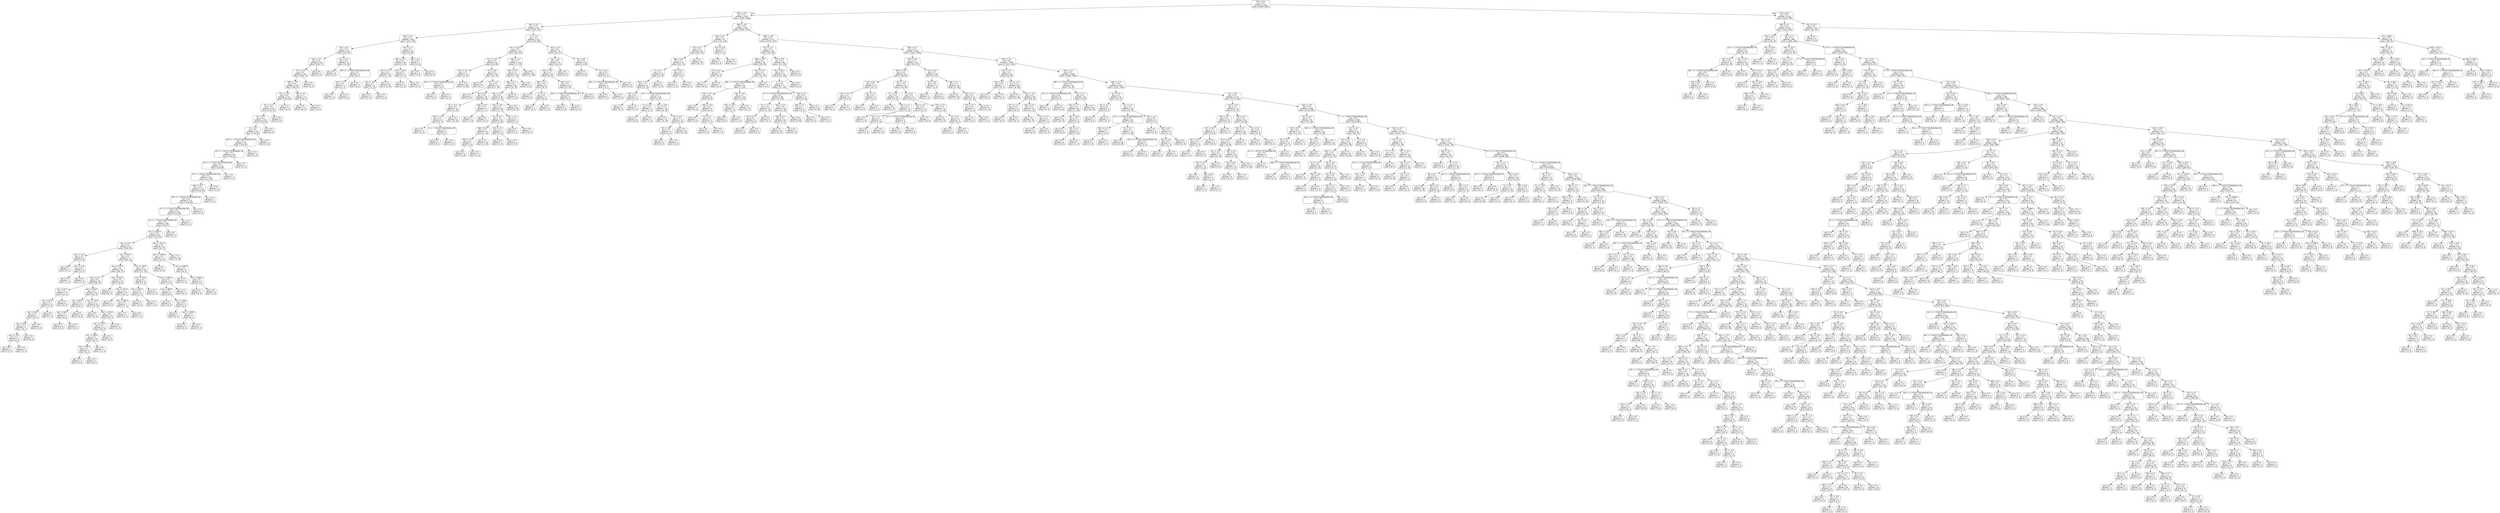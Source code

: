 digraph Tree {
node [shape=box, style="rounded", color="black", fontname=helvetica] ;
edge [fontname=helvetica] ;
0 [label="379 <= 4.2\ngini = 0.5\nsamples = 3412\nvalue = [2659, 2655]"] ;
1 [label="336 <= -4.9\ngini = 0.5\nsamples = 2287\nvalue = [1494, 2046]"] ;
0 -> 1 [labeldistance=2.5, labelangle=45, headlabel="True"] ;
2 [label="198 <= -6.3\ngini = 0.4\nsamples = 413\nvalue = [202, 432]"] ;
1 -> 2 ;
3 [label="136 <= -6.1\ngini = 0.5\nsamples = 198\nvalue = [157, 148]"] ;
2 -> 3 ;
4 [label="103 <= 0.5\ngini = 0.5\nsamples = 155\nvalue = [152, 87]"] ;
3 -> 4 ;
5 [label="104 <= -0.1\ngini = 0.5\nsamples = 144\nvalue = [146, 77]"] ;
4 -> 5 ;
6 [label="79 <= -2.0\ngini = 0.4\nsamples = 142\nvalue = [146, 72]"] ;
5 -> 6 ;
7 [label="360 <= -1.9\ngini = 0.4\nsamples = 139\nvalue = [146, 67]"] ;
6 -> 7 ;
8 [label="321 <= -4.0\ngini = 0.4\nsamples = 127\nvalue = [130, 66]"] ;
7 -> 8 ;
9 [label="56 <= -2.2\ngini = 0.4\nsamples = 125\nvalue = [130, 63]"] ;
8 -> 9 ;
10 [label="23 <= -0.3\ngini = 0.4\nsamples = 122\nvalue = [124, 63]"] ;
9 -> 10 ;
11 [label="3 <= -4.4\ngini = 0.5\nsamples = 120\nvalue = [120, 63]"] ;
10 -> 11 ;
12 [label="300 <= -1.7014117331926443e+38\ngini = 0.4\nsamples = 118\nvalue = [120, 61]"] ;
11 -> 12 ;
13 [label="45 <= -1.7014117331926443e+38\ngini = 0.4\nsamples = 116\nvalue = [118, 61]"] ;
12 -> 13 ;
14 [label="152 <= -1.7014117331926443e+38\ngini = 0.4\nsamples = 115\nvalue = [118, 60]"] ;
13 -> 14 ;
15 [label="20 <= -1.7014117331926443e+38\ngini = 0.4\nsamples = 114\nvalue = [117, 60]"] ;
14 -> 15 ;
16 [label="399 <= 11.5\ngini = 0.4\nsamples = 113\nvalue = [116, 60]"] ;
15 -> 16 ;
17 [label="397 <= -1.7014117331926443e+38\ngini = 0.4\nsamples = 112\nvalue = [116, 59]"] ;
16 -> 17 ;
18 [label="377 <= -1.7014117331926443e+38\ngini = 0.5\nsamples = 109\nvalue = [110, 59]"] ;
17 -> 18 ;
19 [label="29 <= -1.7014117331926443e+38\ngini = 0.4\nsamples = 108\nvalue = [110, 57]"] ;
18 -> 19 ;
20 [label="rain <= 1302.0\ngini = 0.4\nsamples = 107\nvalue = [110, 56]"] ;
19 -> 20 ;
21 [label="rain <= 13.5\ngini = 0.3\nsamples = 83\nvalue = [104, 29]"] ;
20 -> 21 ;
22 [label="rain <= 11.5\ngini = 0.5\nsamples = 6\nvalue = [3, 4]"] ;
21 -> 22 ;
23 [label="gini = 0.0\nsamples = 1\nvalue = [0, 1]"] ;
22 -> 23 ;
24 [label="rain <= 12.5\ngini = 0.5\nsamples = 5\nvalue = [3, 3]"] ;
22 -> 24 ;
25 [label="gini = 0.0\nsamples = 1\nvalue = [1, 0]"] ;
24 -> 25 ;
26 [label="gini = 0.5\nsamples = 4\nvalue = [2, 3]"] ;
24 -> 26 ;
27 [label="rain <= 555.5\ngini = 0.3\nsamples = 77\nvalue = [101, 25]"] ;
21 -> 27 ;
28 [label="rain <= 373.5\ngini = 0.3\nsamples = 61\nvalue = [84, 15]"] ;
27 -> 28 ;
29 [label="rain <= 31.5\ngini = 0.2\nsamples = 48\nvalue = [68, 10]"] ;
28 -> 29 ;
30 [label="rain <= 27.5\ngini = 0.4\nsamples = 14\nvalue = [17, 5]"] ;
29 -> 30 ;
31 [label="rain <= 21.5\ngini = 0.2\nsamples = 12\nvalue = [17, 2]"] ;
30 -> 31 ;
32 [label="rain <= 19.5\ngini = 0.3\nsamples = 7\nvalue = [10, 2]"] ;
31 -> 32 ;
33 [label="rain <= 16.0\ngini = 0.2\nsamples = 6\nvalue = [10, 1]"] ;
32 -> 33 ;
34 [label="rain <= 14.5\ngini = 0.3\nsamples = 3\nvalue = [4, 1]"] ;
33 -> 34 ;
35 [label="gini = 0.0\nsamples = 1\nvalue = [2, 0]"] ;
34 -> 35 ;
36 [label="gini = 0.4\nsamples = 2\nvalue = [2, 1]"] ;
34 -> 36 ;
37 [label="gini = 0.0\nsamples = 3\nvalue = [6, 0]"] ;
33 -> 37 ;
38 [label="gini = 0.0\nsamples = 1\nvalue = [0, 1]"] ;
32 -> 38 ;
39 [label="gini = 0.0\nsamples = 5\nvalue = [7, 0]"] ;
31 -> 39 ;
40 [label="gini = 0.0\nsamples = 2\nvalue = [0, 3]"] ;
30 -> 40 ;
41 [label="rain <= 164.0\ngini = 0.2\nsamples = 34\nvalue = [51, 5]"] ;
29 -> 41 ;
42 [label="rain <= 64.0\ngini = 0.1\nsamples = 16\nvalue = [24, 1]"] ;
41 -> 42 ;
43 [label="rain <= 59.0\ngini = 0.2\nsamples = 6\nvalue = [8, 1]"] ;
42 -> 43 ;
44 [label="gini = 0.0\nsamples = 5\nvalue = [8, 0]"] ;
43 -> 44 ;
45 [label="gini = 0.0\nsamples = 1\nvalue = [0, 1]"] ;
43 -> 45 ;
46 [label="gini = 0.0\nsamples = 10\nvalue = [16, 0]"] ;
42 -> 46 ;
47 [label="rain <= 175.0\ngini = 0.2\nsamples = 18\nvalue = [27, 4]"] ;
41 -> 47 ;
48 [label="gini = 0.0\nsamples = 1\nvalue = [0, 1]"] ;
47 -> 48 ;
49 [label="rain <= 278.5\ngini = 0.2\nsamples = 17\nvalue = [27, 3]"] ;
47 -> 49 ;
50 [label="rain <= 272.0\ngini = 0.3\nsamples = 11\nvalue = [16, 3]"] ;
49 -> 50 ;
51 [label="rain <= 204.0\ngini = 0.1\nsamples = 10\nvalue = [16, 1]"] ;
50 -> 51 ;
52 [label="rain <= 197.0\ngini = 0.3\nsamples = 3\nvalue = [4, 1]"] ;
51 -> 52 ;
53 [label="gini = 0.0\nsamples = 2\nvalue = [4, 0]"] ;
52 -> 53 ;
54 [label="gini = 0.0\nsamples = 1\nvalue = [0, 1]"] ;
52 -> 54 ;
55 [label="gini = 0.0\nsamples = 7\nvalue = [12, 0]"] ;
51 -> 55 ;
56 [label="gini = 0.0\nsamples = 1\nvalue = [0, 2]"] ;
50 -> 56 ;
57 [label="gini = 0.0\nsamples = 6\nvalue = [11, 0]"] ;
49 -> 57 ;
58 [label="rain <= 415.5\ngini = 0.4\nsamples = 13\nvalue = [16, 5]"] ;
28 -> 58 ;
59 [label="gini = 0.0\nsamples = 3\nvalue = [0, 4]"] ;
58 -> 59 ;
60 [label="rain <= 477.0\ngini = 0.1\nsamples = 10\nvalue = [16, 1]"] ;
58 -> 60 ;
61 [label="gini = 0.0\nsamples = 5\nvalue = [9, 0]"] ;
60 -> 61 ;
62 [label="rain <= 481.5\ngini = 0.2\nsamples = 5\nvalue = [7, 1]"] ;
60 -> 62 ;
63 [label="gini = 0.0\nsamples = 1\nvalue = [0, 1]"] ;
62 -> 63 ;
64 [label="gini = 0.0\nsamples = 4\nvalue = [7, 0]"] ;
62 -> 64 ;
65 [label="rain <= 724.5\ngini = 0.5\nsamples = 16\nvalue = [17, 10]"] ;
27 -> 65 ;
66 [label="rain <= 573.5\ngini = 0.4\nsamples = 4\nvalue = [2, 6]"] ;
65 -> 66 ;
67 [label="rain <= 567.5\ngini = 0.5\nsamples = 2\nvalue = [2, 2]"] ;
66 -> 67 ;
68 [label="gini = 0.0\nsamples = 1\nvalue = [0, 2]"] ;
67 -> 68 ;
69 [label="gini = 0.0\nsamples = 1\nvalue = [2, 0]"] ;
67 -> 69 ;
70 [label="gini = 0.0\nsamples = 2\nvalue = [0, 4]"] ;
66 -> 70 ;
71 [label="rain <= 1091.0\ngini = 0.3\nsamples = 12\nvalue = [15, 4]"] ;
65 -> 71 ;
72 [label="rain <= 869.0\ngini = 0.4\nsamples = 8\nvalue = [9, 4]"] ;
71 -> 72 ;
73 [label="gini = 0.0\nsamples = 2\nvalue = [5, 0]"] ;
72 -> 73 ;
74 [label="rain <= 918.5\ngini = 0.5\nsamples = 6\nvalue = [4, 4]"] ;
72 -> 74 ;
75 [label="gini = 0.0\nsamples = 1\nvalue = [0, 3]"] ;
74 -> 75 ;
76 [label="rain <= 1079.5\ngini = 0.3\nsamples = 5\nvalue = [4, 1]"] ;
74 -> 76 ;
77 [label="gini = 0.0\nsamples = 4\nvalue = [4, 0]"] ;
76 -> 77 ;
78 [label="gini = 0.0\nsamples = 1\nvalue = [0, 1]"] ;
76 -> 78 ;
79 [label="gini = 0.0\nsamples = 4\nvalue = [6, 0]"] ;
71 -> 79 ;
80 [label="rain <= 3211.5\ngini = 0.3\nsamples = 24\nvalue = [6, 27]"] ;
20 -> 80 ;
81 [label="rain <= 1794.0\ngini = 0.5\nsamples = 13\nvalue = [6, 11]"] ;
80 -> 81 ;
82 [label="gini = 0.0\nsamples = 7\nvalue = [0, 8]"] ;
81 -> 82 ;
83 [label="rain <= 2249.0\ngini = 0.4\nsamples = 6\nvalue = [6, 3]"] ;
81 -> 83 ;
84 [label="gini = 0.0\nsamples = 2\nvalue = [3, 0]"] ;
83 -> 84 ;
85 [label="rain <= 2842.0\ngini = 0.5\nsamples = 4\nvalue = [3, 3]"] ;
83 -> 85 ;
86 [label="gini = 0.0\nsamples = 2\nvalue = [0, 3]"] ;
85 -> 86 ;
87 [label="gini = 0.0\nsamples = 2\nvalue = [3, 0]"] ;
85 -> 87 ;
88 [label="gini = 0.0\nsamples = 11\nvalue = [0, 16]"] ;
80 -> 88 ;
89 [label="gini = 0.0\nsamples = 1\nvalue = [0, 1]"] ;
19 -> 89 ;
90 [label="gini = 0.0\nsamples = 1\nvalue = [0, 2]"] ;
18 -> 90 ;
91 [label="gini = 0.0\nsamples = 3\nvalue = [6, 0]"] ;
17 -> 91 ;
92 [label="gini = 0.0\nsamples = 1\nvalue = [0, 1]"] ;
16 -> 92 ;
93 [label="gini = 0.0\nsamples = 1\nvalue = [1, 0]"] ;
15 -> 93 ;
94 [label="gini = 0.0\nsamples = 1\nvalue = [1, 0]"] ;
14 -> 94 ;
95 [label="gini = 0.0\nsamples = 1\nvalue = [0, 1]"] ;
13 -> 95 ;
96 [label="gini = 0.0\nsamples = 2\nvalue = [2, 0]"] ;
12 -> 96 ;
97 [label="gini = 0.0\nsamples = 2\nvalue = [0, 2]"] ;
11 -> 97 ;
98 [label="gini = 0.0\nsamples = 2\nvalue = [4, 0]"] ;
10 -> 98 ;
99 [label="gini = 0.0\nsamples = 3\nvalue = [6, 0]"] ;
9 -> 99 ;
100 [label="gini = 0.0\nsamples = 2\nvalue = [0, 3]"] ;
8 -> 100 ;
101 [label="106 <= -0.2\ngini = 0.1\nsamples = 12\nvalue = [16, 1]"] ;
7 -> 101 ;
102 [label="gini = 0.0\nsamples = 11\nvalue = [16, 0]"] ;
101 -> 102 ;
103 [label="gini = 0.0\nsamples = 1\nvalue = [0, 1]"] ;
101 -> 103 ;
104 [label="gini = 0.0\nsamples = 3\nvalue = [0, 5]"] ;
6 -> 104 ;
105 [label="gini = 0.0\nsamples = 2\nvalue = [0, 5]"] ;
5 -> 105 ;
106 [label="102 <= 2.3\ngini = 0.5\nsamples = 11\nvalue = [6, 10]"] ;
4 -> 106 ;
107 [label="gini = 0.0\nsamples = 6\nvalue = [0, 9]"] ;
106 -> 107 ;
108 [label="283 <= -1.7014117331926443e+38\ngini = 0.2\nsamples = 5\nvalue = [6, 1]"] ;
106 -> 108 ;
109 [label="103 <= 7.3\ngini = 0.5\nsamples = 2\nvalue = [1, 1]"] ;
108 -> 109 ;
110 [label="gini = 0.0\nsamples = 1\nvalue = [1, 0]"] ;
109 -> 110 ;
111 [label="gini = 0.0\nsamples = 1\nvalue = [0, 1]"] ;
109 -> 111 ;
112 [label="gini = 0.0\nsamples = 3\nvalue = [5, 0]"] ;
108 -> 112 ;
113 [label="274 <= 1.2\ngini = 0.1\nsamples = 43\nvalue = [5, 61]"] ;
3 -> 113 ;
114 [label="186 <= 15.3\ngini = 0.1\nsamples = 36\nvalue = [2, 53]"] ;
113 -> 114 ;
115 [label="220 <= -1.2\ngini = 0.0\nsamples = 34\nvalue = [1, 52]"] ;
114 -> 115 ;
116 [label="142 <= -1.8\ngini = 0.1\nsamples = 9\nvalue = [1, 12]"] ;
115 -> 116 ;
117 [label="gini = 0.0\nsamples = 8\nvalue = [0, 12]"] ;
116 -> 117 ;
118 [label="gini = 0.0\nsamples = 1\nvalue = [1, 0]"] ;
116 -> 118 ;
119 [label="gini = 0.0\nsamples = 25\nvalue = [0, 40]"] ;
115 -> 119 ;
120 [label="243 <= 52.5\ngini = 0.5\nsamples = 2\nvalue = [1, 1]"] ;
114 -> 120 ;
121 [label="gini = 0.0\nsamples = 1\nvalue = [1, 0]"] ;
120 -> 121 ;
122 [label="gini = 0.0\nsamples = 1\nvalue = [0, 1]"] ;
120 -> 122 ;
123 [label="284 <= 1.1\ngini = 0.4\nsamples = 7\nvalue = [3, 8]"] ;
113 -> 123 ;
124 [label="gini = 0.0\nsamples = 2\nvalue = [3, 0]"] ;
123 -> 124 ;
125 [label="gini = 0.0\nsamples = 5\nvalue = [0, 8]"] ;
123 -> 125 ;
126 [label="77 <= 1.0\ngini = 0.2\nsamples = 215\nvalue = [45, 284]"] ;
2 -> 126 ;
127 [label="rain <= 215.5\ngini = 0.2\nsamples = 174\nvalue = [26, 243]"] ;
126 -> 127 ;
128 [label="372 <= -4.8\ngini = 0.4\nsamples = 59\nvalue = [19, 64]"] ;
127 -> 128 ;
129 [label="192 <= -6.1\ngini = 0.1\nsamples = 31\nvalue = [2, 41]"] ;
128 -> 129 ;
130 [label="203 <= -1.7014117331926443e+38\ngini = 0.5\nsamples = 5\nvalue = [2, 3]"] ;
129 -> 130 ;
131 [label="gini = 0.0\nsamples = 3\nvalue = [0, 3]"] ;
130 -> 131 ;
132 [label="gini = 0.0\nsamples = 2\nvalue = [2, 0]"] ;
130 -> 132 ;
133 [label="gini = 0.0\nsamples = 26\nvalue = [0, 38]"] ;
129 -> 133 ;
134 [label="74 <= -4.9\ngini = 0.5\nsamples = 28\nvalue = [17, 23]"] ;
128 -> 134 ;
135 [label="gini = 0.0\nsamples = 5\nvalue = [0, 7]"] ;
134 -> 135 ;
136 [label="273 <= -4.3\ngini = 0.5\nsamples = 23\nvalue = [17, 16]"] ;
134 -> 136 ;
137 [label="gini = 0.0\nsamples = 5\nvalue = [8, 0]"] ;
136 -> 137 ;
138 [label="96 <= 0.6\ngini = 0.5\nsamples = 18\nvalue = [9, 16]"] ;
136 -> 138 ;
139 [label="24 <= -0.3\ngini = 0.2\nsamples = 14\nvalue = [2, 15]"] ;
138 -> 139 ;
140 [label="169 <= -1.9\ngini = 0.4\nsamples = 6\nvalue = [2, 5]"] ;
139 -> 140 ;
141 [label="gini = 0.0\nsamples = 3\nvalue = [0, 4]"] ;
140 -> 141 ;
142 [label="4 <= -1.7014117331926443e+38\ngini = 0.4\nsamples = 3\nvalue = [2, 1]"] ;
140 -> 142 ;
143 [label="gini = 0.0\nsamples = 1\nvalue = [0, 1]"] ;
142 -> 143 ;
144 [label="gini = 0.0\nsamples = 2\nvalue = [2, 0]"] ;
142 -> 144 ;
145 [label="gini = 0.0\nsamples = 8\nvalue = [0, 10]"] ;
139 -> 145 ;
146 [label="260 <= 0.8\ngini = 0.2\nsamples = 4\nvalue = [7, 1]"] ;
138 -> 146 ;
147 [label="gini = 0.0\nsamples = 3\nvalue = [7, 0]"] ;
146 -> 147 ;
148 [label="gini = 0.0\nsamples = 1\nvalue = [0, 1]"] ;
146 -> 148 ;
149 [label="158 <= -2.4\ngini = 0.1\nsamples = 115\nvalue = [7, 179]"] ;
127 -> 149 ;
150 [label="336 <= -4.9\ngini = 0.2\nsamples = 52\nvalue = [7, 70]"] ;
149 -> 150 ;
151 [label="296 <= 0.1\ngini = 0.1\nsamples = 50\nvalue = [5, 70]"] ;
150 -> 151 ;
152 [label="364 <= -5.0\ngini = 0.1\nsamples = 49\nvalue = [4, 70]"] ;
151 -> 152 ;
153 [label="225 <= -4.8\ngini = 0.2\nsamples = 29\nvalue = [4, 37]"] ;
152 -> 153 ;
154 [label="62 <= -5.0\ngini = 0.1\nsamples = 26\nvalue = [2, 36]"] ;
153 -> 154 ;
155 [label="338 <= -5.6\ngini = 0.1\nsamples = 23\nvalue = [1, 32]"] ;
154 -> 155 ;
156 [label="395 <= -5.7\ngini = 0.2\nsamples = 7\nvalue = [1, 8]"] ;
155 -> 156 ;
157 [label="gini = 0.0\nsamples = 6\nvalue = [0, 8]"] ;
156 -> 157 ;
158 [label="gini = 0.0\nsamples = 1\nvalue = [1, 0]"] ;
156 -> 158 ;
159 [label="gini = 0.0\nsamples = 16\nvalue = [0, 24]"] ;
155 -> 159 ;
160 [label="114 <= -5.1\ngini = 0.3\nsamples = 3\nvalue = [1, 4]"] ;
154 -> 160 ;
161 [label="gini = 0.0\nsamples = 1\nvalue = [1, 0]"] ;
160 -> 161 ;
162 [label="gini = 0.0\nsamples = 2\nvalue = [0, 4]"] ;
160 -> 162 ;
163 [label="257 <= -4.1\ngini = 0.4\nsamples = 3\nvalue = [2, 1]"] ;
153 -> 163 ;
164 [label="gini = 0.0\nsamples = 2\nvalue = [2, 0]"] ;
163 -> 164 ;
165 [label="gini = 0.0\nsamples = 1\nvalue = [0, 1]"] ;
163 -> 165 ;
166 [label="gini = 0.0\nsamples = 20\nvalue = [0, 33]"] ;
152 -> 166 ;
167 [label="gini = 0.0\nsamples = 1\nvalue = [1, 0]"] ;
151 -> 167 ;
168 [label="gini = 0.0\nsamples = 2\nvalue = [2, 0]"] ;
150 -> 168 ;
169 [label="gini = 0.0\nsamples = 63\nvalue = [0, 109]"] ;
149 -> 169 ;
170 [label="165 <= 3.4\ngini = 0.4\nsamples = 41\nvalue = [19, 41]"] ;
126 -> 170 ;
171 [label="214 <= 2.3\ngini = 0.5\nsamples = 22\nvalue = [14, 15]"] ;
170 -> 171 ;
172 [label="354 <= -0.0\ngini = 0.5\nsamples = 18\nvalue = [8, 15]"] ;
171 -> 172 ;
173 [label="189 <= 1.2\ngini = 0.4\nsamples = 8\nvalue = [6, 3]"] ;
172 -> 173 ;
174 [label="gini = 0.0\nsamples = 3\nvalue = [4, 0]"] ;
173 -> 174 ;
175 [label="5 <= 1.4\ngini = 0.5\nsamples = 5\nvalue = [2, 3]"] ;
173 -> 175 ;
176 [label="gini = 0.0\nsamples = 3\nvalue = [0, 3]"] ;
175 -> 176 ;
177 [label="gini = 0.0\nsamples = 2\nvalue = [2, 0]"] ;
175 -> 177 ;
178 [label="245 <= 0.7\ngini = 0.2\nsamples = 10\nvalue = [2, 12]"] ;
172 -> 178 ;
179 [label="263 <= -1.7014117331926443e+38\ngini = 0.5\nsamples = 4\nvalue = [2, 3]"] ;
178 -> 179 ;
180 [label="gini = 0.0\nsamples = 2\nvalue = [2, 0]"] ;
179 -> 180 ;
181 [label="gini = 0.0\nsamples = 2\nvalue = [0, 3]"] ;
179 -> 181 ;
182 [label="gini = 0.0\nsamples = 6\nvalue = [0, 9]"] ;
178 -> 182 ;
183 [label="gini = 0.0\nsamples = 4\nvalue = [6, 0]"] ;
171 -> 183 ;
184 [label="64 <= 6.6\ngini = 0.3\nsamples = 19\nvalue = [5, 26]"] ;
170 -> 184 ;
185 [label="gini = 0.0\nsamples = 12\nvalue = [0, 22]"] ;
184 -> 185 ;
186 [label="76 <= 11.7\ngini = 0.5\nsamples = 7\nvalue = [5, 4]"] ;
184 -> 186 ;
187 [label="394 <= -1.7014117331926443e+38\ngini = 0.3\nsamples = 4\nvalue = [5, 1]"] ;
186 -> 187 ;
188 [label="gini = 0.0\nsamples = 1\nvalue = [0, 1]"] ;
187 -> 188 ;
189 [label="gini = 0.0\nsamples = 3\nvalue = [5, 0]"] ;
187 -> 189 ;
190 [label="gini = 0.0\nsamples = 3\nvalue = [0, 3]"] ;
186 -> 190 ;
191 [label="296 <= -5.0\ngini = 0.5\nsamples = 1874\nvalue = [1292, 1614]"] ;
1 -> 191 ;
192 [label="195 <= 5.5\ngini = 0.2\nsamples = 97\nvalue = [13, 144]"] ;
191 -> 192 ;
193 [label="118 <= 0.2\ngini = 0.1\nsamples = 95\nvalue = [10, 143]"] ;
192 -> 193 ;
194 [label="386 <= 0.8\ngini = 0.2\nsamples = 51\nvalue = [10, 71]"] ;
193 -> 194 ;
195 [label="11 <= 1.7\ngini = 0.1\nsamples = 48\nvalue = [6, 70]"] ;
194 -> 195 ;
196 [label="336 <= -3.5\ngini = 0.1\nsamples = 47\nvalue = [4, 70]"] ;
195 -> 196 ;
197 [label="153 <= -4.3\ngini = 0.4\nsamples = 4\nvalue = [1, 3]"] ;
196 -> 197 ;
198 [label="gini = 0.0\nsamples = 3\nvalue = [0, 3]"] ;
197 -> 198 ;
199 [label="gini = 0.0\nsamples = 1\nvalue = [1, 0]"] ;
197 -> 199 ;
200 [label="34 <= -1.7014117331926443e+38\ngini = 0.1\nsamples = 43\nvalue = [3, 67]"] ;
196 -> 200 ;
201 [label="11 <= -2.8\ngini = 0.4\nsamples = 4\nvalue = [1, 3]"] ;
200 -> 201 ;
202 [label="gini = 0.0\nsamples = 3\nvalue = [0, 3]"] ;
201 -> 202 ;
203 [label="gini = 0.0\nsamples = 1\nvalue = [1, 0]"] ;
201 -> 203 ;
204 [label="257 <= -0.8\ngini = 0.1\nsamples = 39\nvalue = [2, 64]"] ;
200 -> 204 ;
205 [label="gini = 0.0\nsamples = 23\nvalue = [0, 43]"] ;
204 -> 205 ;
206 [label="95 <= -0.5\ngini = 0.2\nsamples = 16\nvalue = [2, 21]"] ;
204 -> 206 ;
207 [label="95 <= -0.8\ngini = 0.4\nsamples = 6\nvalue = [2, 5]"] ;
206 -> 207 ;
208 [label="gini = 0.0\nsamples = 4\nvalue = [0, 5]"] ;
207 -> 208 ;
209 [label="gini = 0.0\nsamples = 2\nvalue = [2, 0]"] ;
207 -> 209 ;
210 [label="gini = 0.0\nsamples = 10\nvalue = [0, 16]"] ;
206 -> 210 ;
211 [label="gini = 0.0\nsamples = 1\nvalue = [2, 0]"] ;
195 -> 211 ;
212 [label="237 <= 0.1\ngini = 0.3\nsamples = 3\nvalue = [4, 1]"] ;
194 -> 212 ;
213 [label="gini = 0.0\nsamples = 2\nvalue = [4, 0]"] ;
212 -> 213 ;
214 [label="gini = 0.0\nsamples = 1\nvalue = [0, 1]"] ;
212 -> 214 ;
215 [label="gini = 0.0\nsamples = 44\nvalue = [0, 72]"] ;
193 -> 215 ;
216 [label="214 <= 12.8\ngini = 0.4\nsamples = 2\nvalue = [3, 1]"] ;
192 -> 216 ;
217 [label="gini = 0.0\nsamples = 1\nvalue = [3, 0]"] ;
216 -> 217 ;
218 [label="gini = 0.0\nsamples = 1\nvalue = [0, 1]"] ;
216 -> 218 ;
219 [label="398 <= -4.8\ngini = 0.5\nsamples = 1777\nvalue = [1279, 1470]"] ;
191 -> 219 ;
220 [label="312 <= -1.3\ngini = 0.3\nsamples = 116\nvalue = [33, 161]"] ;
219 -> 220 ;
221 [label="288 <= -4.9\ngini = 0.5\nsamples = 36\nvalue = [19, 36]"] ;
220 -> 221 ;
222 [label="177 <= 0.2\ngini = 0.2\nsamples = 5\nvalue = [8, 1]"] ;
221 -> 222 ;
223 [label="gini = 0.0\nsamples = 4\nvalue = [8, 0]"] ;
222 -> 223 ;
224 [label="gini = 0.0\nsamples = 1\nvalue = [0, 1]"] ;
222 -> 224 ;
225 [label="312 <= -1.4\ngini = 0.4\nsamples = 31\nvalue = [11, 35]"] ;
221 -> 225 ;
226 [label="396 <= -1.7014117331926443e+38\ngini = 0.3\nsamples = 29\nvalue = [7, 35]"] ;
225 -> 226 ;
227 [label="178 <= -3.7\ngini = 0.5\nsamples = 9\nvalue = [6, 6]"] ;
226 -> 227 ;
228 [label="gini = 0.0\nsamples = 3\nvalue = [0, 4]"] ;
227 -> 228 ;
229 [label="156 <= -3.4\ngini = 0.4\nsamples = 6\nvalue = [6, 2]"] ;
227 -> 229 ;
230 [label="gini = 0.0\nsamples = 3\nvalue = [5, 0]"] ;
229 -> 230 ;
231 [label="78 <= 7.4\ngini = 0.4\nsamples = 3\nvalue = [1, 2]"] ;
229 -> 231 ;
232 [label="gini = 0.0\nsamples = 2\nvalue = [0, 2]"] ;
231 -> 232 ;
233 [label="gini = 0.0\nsamples = 1\nvalue = [1, 0]"] ;
231 -> 233 ;
234 [label="158 <= -4.8\ngini = 0.1\nsamples = 20\nvalue = [1, 29]"] ;
226 -> 234 ;
235 [label="233 <= -4.8\ngini = 0.4\nsamples = 3\nvalue = [1, 2]"] ;
234 -> 235 ;
236 [label="gini = 0.0\nsamples = 2\nvalue = [0, 2]"] ;
235 -> 236 ;
237 [label="gini = 0.0\nsamples = 1\nvalue = [1, 0]"] ;
235 -> 237 ;
238 [label="gini = 0.0\nsamples = 17\nvalue = [0, 27]"] ;
234 -> 238 ;
239 [label="gini = 0.0\nsamples = 2\nvalue = [4, 0]"] ;
225 -> 239 ;
240 [label="376 <= 8.8\ngini = 0.2\nsamples = 80\nvalue = [14, 125]"] ;
220 -> 240 ;
241 [label="361 <= 81.9\ngini = 0.2\nsamples = 78\nvalue = [12, 125]"] ;
240 -> 241 ;
242 [label="2 <= 2.5\ngini = 0.1\nsamples = 77\nvalue = [11, 125]"] ;
241 -> 242 ;
243 [label="67 <= -1.7014117331926443e+38\ngini = 0.1\nsamples = 60\nvalue = [5, 100]"] ;
242 -> 243 ;
244 [label="74 <= -1.1\ngini = 0.4\nsamples = 10\nvalue = [3, 10]"] ;
243 -> 244 ;
245 [label="22 <= 0.3\ngini = 0.5\nsamples = 6\nvalue = [3, 3]"] ;
244 -> 245 ;
246 [label="gini = 0.0\nsamples = 3\nvalue = [3, 0]"] ;
245 -> 246 ;
247 [label="gini = 0.0\nsamples = 3\nvalue = [0, 3]"] ;
245 -> 247 ;
248 [label="gini = 0.0\nsamples = 4\nvalue = [0, 7]"] ;
244 -> 248 ;
249 [label="304 <= -0.0\ngini = 0.0\nsamples = 50\nvalue = [2, 90]"] ;
243 -> 249 ;
250 [label="358 <= 0.4\ngini = 0.1\nsamples = 20\nvalue = [2, 27]"] ;
249 -> 250 ;
251 [label="gini = 0.0\nsamples = 18\nvalue = [0, 27]"] ;
250 -> 251 ;
252 [label="gini = 0.0\nsamples = 2\nvalue = [2, 0]"] ;
250 -> 252 ;
253 [label="gini = 0.0\nsamples = 30\nvalue = [0, 63]"] ;
249 -> 253 ;
254 [label="258 <= 2.6\ngini = 0.3\nsamples = 17\nvalue = [6, 25]"] ;
242 -> 254 ;
255 [label="108 <= 7.7\ngini = 0.2\nsamples = 4\nvalue = [6, 1]"] ;
254 -> 255 ;
256 [label="gini = 0.0\nsamples = 3\nvalue = [6, 0]"] ;
255 -> 256 ;
257 [label="gini = 0.0\nsamples = 1\nvalue = [0, 1]"] ;
255 -> 257 ;
258 [label="gini = 0.0\nsamples = 13\nvalue = [0, 24]"] ;
254 -> 258 ;
259 [label="gini = 0.0\nsamples = 1\nvalue = [1, 0]"] ;
241 -> 259 ;
260 [label="gini = 0.0\nsamples = 2\nvalue = [2, 0]"] ;
240 -> 260 ;
261 [label="280 <= -5.7\ngini = 0.5\nsamples = 1661\nvalue = [1246, 1309]"] ;
219 -> 261 ;
262 [label="203 <= -0.2\ngini = 0.3\nsamples = 113\nvalue = [33, 127]"] ;
261 -> 262 ;
263 [label="350 <= -3.6\ngini = 0.4\nsamples = 65\nvalue = [28, 65]"] ;
262 -> 263 ;
264 [label="233 <= 0.0\ngini = 0.5\nsamples = 13\nvalue = [12, 7]"] ;
263 -> 264 ;
265 [label="113 <= -3.3\ngini = 0.3\nsamples = 8\nvalue = [11, 2]"] ;
264 -> 265 ;
266 [label="gini = 0.0\nsamples = 2\nvalue = [0, 2]"] ;
265 -> 266 ;
267 [label="gini = 0.0\nsamples = 6\nvalue = [11, 0]"] ;
265 -> 267 ;
268 [label="231 <= 1.0\ngini = 0.3\nsamples = 5\nvalue = [1, 5]"] ;
264 -> 268 ;
269 [label="gini = 0.0\nsamples = 4\nvalue = [0, 5]"] ;
268 -> 269 ;
270 [label="gini = 0.0\nsamples = 1\nvalue = [1, 0]"] ;
268 -> 270 ;
271 [label="176 <= -0.5\ngini = 0.3\nsamples = 52\nvalue = [16, 58]"] ;
263 -> 271 ;
272 [label="27 <= -0.9\ngini = 0.1\nsamples = 30\nvalue = [3, 41]"] ;
271 -> 272 ;
273 [label="gini = 0.0\nsamples = 19\nvalue = [0, 27]"] ;
272 -> 273 ;
274 [label="330 <= -1.2\ngini = 0.3\nsamples = 11\nvalue = [3, 14]"] ;
272 -> 274 ;
275 [label="gini = 0.0\nsamples = 2\nvalue = [2, 0]"] ;
274 -> 275 ;
276 [label="84 <= -0.7\ngini = 0.1\nsamples = 9\nvalue = [1, 14]"] ;
274 -> 276 ;
277 [label="gini = 0.0\nsamples = 1\nvalue = [1, 0]"] ;
276 -> 277 ;
278 [label="gini = 0.0\nsamples = 8\nvalue = [0, 14]"] ;
276 -> 278 ;
279 [label="72 <= 0.5\ngini = 0.5\nsamples = 22\nvalue = [13, 17]"] ;
271 -> 279 ;
280 [label="233 <= -0.4\ngini = 0.3\nsamples = 11\nvalue = [11, 3]"] ;
279 -> 280 ;
281 [label="120 <= -1.7014117331926443e+38\ngini = 0.4\nsamples = 4\nvalue = [1, 3]"] ;
280 -> 281 ;
282 [label="gini = 0.0\nsamples = 1\nvalue = [1, 0]"] ;
281 -> 282 ;
283 [label="gini = 0.0\nsamples = 3\nvalue = [0, 3]"] ;
281 -> 283 ;
284 [label="gini = 0.0\nsamples = 7\nvalue = [10, 0]"] ;
280 -> 284 ;
285 [label="279 <= 2.8\ngini = 0.2\nsamples = 11\nvalue = [2, 14]"] ;
279 -> 285 ;
286 [label="gini = 0.0\nsamples = 8\nvalue = [0, 13]"] ;
285 -> 286 ;
287 [label="52 <= 1.2\ngini = 0.4\nsamples = 3\nvalue = [2, 1]"] ;
285 -> 287 ;
288 [label="gini = 0.0\nsamples = 1\nvalue = [0, 1]"] ;
287 -> 288 ;
289 [label="gini = 0.0\nsamples = 2\nvalue = [2, 0]"] ;
287 -> 289 ;
290 [label="52 <= -0.4\ngini = 0.1\nsamples = 48\nvalue = [5, 62]"] ;
262 -> 290 ;
291 [label="36 <= -0.0\ngini = 0.4\nsamples = 4\nvalue = [2, 4]"] ;
290 -> 291 ;
292 [label="gini = 0.0\nsamples = 2\nvalue = [2, 0]"] ;
291 -> 292 ;
293 [label="gini = 0.0\nsamples = 2\nvalue = [0, 4]"] ;
291 -> 293 ;
294 [label="266 <= 1.1\ngini = 0.1\nsamples = 44\nvalue = [3, 58]"] ;
290 -> 294 ;
295 [label="gini = 0.0\nsamples = 30\nvalue = [0, 42]"] ;
294 -> 295 ;
296 [label="330 <= 1.3\ngini = 0.3\nsamples = 14\nvalue = [3, 16]"] ;
294 -> 296 ;
297 [label="279 <= 1.3\ngini = 0.5\nsamples = 5\nvalue = [3, 2]"] ;
296 -> 297 ;
298 [label="gini = 0.0\nsamples = 3\nvalue = [3, 0]"] ;
297 -> 298 ;
299 [label="gini = 0.0\nsamples = 2\nvalue = [0, 2]"] ;
297 -> 299 ;
300 [label="gini = 0.0\nsamples = 9\nvalue = [0, 14]"] ;
296 -> 300 ;
301 [label="360 <= -5.1\ngini = 0.5\nsamples = 1548\nvalue = [1213, 1182]"] ;
261 -> 301 ;
302 [label="233 <= -5.2\ngini = 0.2\nsamples = 65\nvalue = [13, 83]"] ;
301 -> 302 ;
303 [label="294 <= 0.1\ngini = 0.5\nsamples = 7\nvalue = [5, 3]"] ;
302 -> 303 ;
304 [label="gini = 0.0\nsamples = 4\nvalue = [5, 0]"] ;
303 -> 304 ;
305 [label="gini = 0.0\nsamples = 3\nvalue = [0, 3]"] ;
303 -> 305 ;
306 [label="121 <= -1.4\ngini = 0.2\nsamples = 58\nvalue = [8, 80]"] ;
302 -> 306 ;
307 [label="gini = 0.0\nsamples = 22\nvalue = [0, 36]"] ;
306 -> 307 ;
308 [label="334 <= -1.0\ngini = 0.3\nsamples = 36\nvalue = [8, 44]"] ;
306 -> 308 ;
309 [label="217 <= -1.1\ngini = 0.4\nsamples = 5\nvalue = [6, 3]"] ;
308 -> 309 ;
310 [label="gini = 0.0\nsamples = 4\nvalue = [6, 0]"] ;
309 -> 310 ;
311 [label="gini = 0.0\nsamples = 1\nvalue = [0, 3]"] ;
309 -> 311 ;
312 [label="180 <= 2.9\ngini = 0.1\nsamples = 31\nvalue = [2, 41]"] ;
308 -> 312 ;
313 [label="gini = 0.0\nsamples = 25\nvalue = [0, 37]"] ;
312 -> 313 ;
314 [label="312 <= 2.3\ngini = 0.4\nsamples = 6\nvalue = [2, 4]"] ;
312 -> 314 ;
315 [label="gini = 0.0\nsamples = 2\nvalue = [2, 0]"] ;
314 -> 315 ;
316 [label="gini = 0.0\nsamples = 4\nvalue = [0, 4]"] ;
314 -> 316 ;
317 [label="264 <= -5.2\ngini = 0.5\nsamples = 1483\nvalue = [1200, 1099]"] ;
301 -> 317 ;
318 [label="185 <= -1.7014117331926443e+38\ngini = 0.3\nsamples = 53\nvalue = [13, 65]"] ;
317 -> 318 ;
319 [label="115 <= -1.7014117331926443e+38\ngini = 0.4\nsamples = 8\nvalue = [6, 3]"] ;
318 -> 319 ;
320 [label="gini = 0.0\nsamples = 3\nvalue = [0, 3]"] ;
319 -> 320 ;
321 [label="gini = 0.0\nsamples = 5\nvalue = [6, 0]"] ;
319 -> 321 ;
322 [label="170 <= -1.1\ngini = 0.2\nsamples = 45\nvalue = [7, 62]"] ;
318 -> 322 ;
323 [label="234 <= -1.2\ngini = 0.4\nsamples = 19\nvalue = [7, 20]"] ;
322 -> 323 ;
324 [label="gini = 0.0\nsamples = 10\nvalue = [0, 14]"] ;
323 -> 324 ;
325 [label="163 <= -0.8\ngini = 0.5\nsamples = 9\nvalue = [7, 6]"] ;
323 -> 325 ;
326 [label="gini = 0.0\nsamples = 4\nvalue = [6, 0]"] ;
325 -> 326 ;
327 [label="105 <= 1.4\ngini = 0.2\nsamples = 5\nvalue = [1, 6]"] ;
325 -> 327 ;
328 [label="gini = 0.0\nsamples = 4\nvalue = [0, 6]"] ;
327 -> 328 ;
329 [label="gini = 0.0\nsamples = 1\nvalue = [1, 0]"] ;
327 -> 329 ;
330 [label="gini = 0.0\nsamples = 26\nvalue = [0, 42]"] ;
322 -> 330 ;
331 [label="386 <= -5.4\ngini = 0.5\nsamples = 1430\nvalue = [1187, 1034]"] ;
317 -> 331 ;
332 [label="52 <= -3.9\ngini = 0.2\nsamples = 53\nvalue = [12, 72]"] ;
331 -> 332 ;
333 [label="93 <= -0.7\ngini = 0.4\nsamples = 5\nvalue = [6, 2]"] ;
332 -> 333 ;
334 [label="gini = 0.0\nsamples = 3\nvalue = [6, 0]"] ;
333 -> 334 ;
335 [label="gini = 0.0\nsamples = 2\nvalue = [0, 2]"] ;
333 -> 335 ;
336 [label="127 <= 1.4\ngini = 0.1\nsamples = 48\nvalue = [6, 70]"] ;
332 -> 336 ;
337 [label="154 <= -1.7014117331926443e+38\ngini = 0.1\nsamples = 40\nvalue = [3, 63]"] ;
336 -> 337 ;
338 [label="384 <= -1.2\ngini = 0.5\nsamples = 3\nvalue = [2, 3]"] ;
337 -> 338 ;
339 [label="gini = 0.0\nsamples = 1\nvalue = [2, 0]"] ;
338 -> 339 ;
340 [label="gini = 0.0\nsamples = 2\nvalue = [0, 3]"] ;
338 -> 340 ;
341 [label="91 <= 1.5\ngini = 0.0\nsamples = 37\nvalue = [1, 60]"] ;
337 -> 341 ;
342 [label="gini = 0.0\nsamples = 34\nvalue = [0, 56]"] ;
341 -> 342 ;
343 [label="352 <= -1.7014117331926443e+38\ngini = 0.3\nsamples = 3\nvalue = [1, 4]"] ;
341 -> 343 ;
344 [label="gini = 0.0\nsamples = 2\nvalue = [0, 4]"] ;
343 -> 344 ;
345 [label="gini = 0.0\nsamples = 1\nvalue = [1, 0]"] ;
343 -> 345 ;
346 [label="94 <= 1.6\ngini = 0.4\nsamples = 8\nvalue = [3, 7]"] ;
336 -> 346 ;
347 [label="gini = 0.0\nsamples = 2\nvalue = [2, 0]"] ;
346 -> 347 ;
348 [label="360 <= 2.2\ngini = 0.2\nsamples = 6\nvalue = [1, 7]"] ;
346 -> 348 ;
349 [label="321 <= 1.6\ngini = 0.5\nsamples = 2\nvalue = [1, 1]"] ;
348 -> 349 ;
350 [label="gini = 0.0\nsamples = 1\nvalue = [0, 1]"] ;
349 -> 350 ;
351 [label="gini = 0.0\nsamples = 1\nvalue = [1, 0]"] ;
349 -> 351 ;
352 [label="gini = 0.0\nsamples = 4\nvalue = [0, 6]"] ;
348 -> 352 ;
353 [label="84 <= -4.9\ngini = 0.5\nsamples = 1377\nvalue = [1175, 962]"] ;
331 -> 353 ;
354 [label="119 <= -1.8\ngini = 0.4\nsamples = 72\nvalue = [32, 79]"] ;
353 -> 354 ;
355 [label="344 <= -0.2\ngini = 0.5\nsamples = 18\nvalue = [19, 11]"] ;
354 -> 355 ;
356 [label="347 <= -3.5\ngini = 0.3\nsamples = 14\nvalue = [19, 4]"] ;
355 -> 356 ;
357 [label="367 <= -4.2\ngini = 0.3\nsamples = 5\nvalue = [1, 4]"] ;
356 -> 357 ;
358 [label="gini = 0.0\nsamples = 1\nvalue = [1, 0]"] ;
357 -> 358 ;
359 [label="gini = 0.0\nsamples = 4\nvalue = [0, 4]"] ;
357 -> 359 ;
360 [label="gini = 0.0\nsamples = 9\nvalue = [18, 0]"] ;
356 -> 360 ;
361 [label="gini = 0.0\nsamples = 4\nvalue = [0, 7]"] ;
355 -> 361 ;
362 [label="370 <= 2.6\ngini = 0.3\nsamples = 54\nvalue = [13, 68]"] ;
354 -> 362 ;
363 [label="340 <= 2.7\ngini = 0.2\nsamples = 48\nvalue = [7, 65]"] ;
362 -> 363 ;
364 [label="273 <= -0.4\ngini = 0.2\nsamples = 47\nvalue = [6, 65]"] ;
363 -> 364 ;
365 [label="91 <= -0.5\ngini = 0.4\nsamples = 13\nvalue = [5, 14]"] ;
364 -> 365 ;
366 [label="395 <= -0.5\ngini = 0.1\nsamples = 11\nvalue = [1, 14]"] ;
365 -> 366 ;
367 [label="gini = 0.0\nsamples = 9\nvalue = [0, 13]"] ;
366 -> 367 ;
368 [label="158 <= 0.8\ngini = 0.5\nsamples = 2\nvalue = [1, 1]"] ;
366 -> 368 ;
369 [label="gini = 0.0\nsamples = 1\nvalue = [1, 0]"] ;
368 -> 369 ;
370 [label="gini = 0.0\nsamples = 1\nvalue = [0, 1]"] ;
368 -> 370 ;
371 [label="gini = 0.0\nsamples = 2\nvalue = [4, 0]"] ;
365 -> 371 ;
372 [label="158 <= -0.1\ngini = 0.0\nsamples = 34\nvalue = [1, 51]"] ;
364 -> 372 ;
373 [label="391 <= 0.6\ngini = 0.2\nsamples = 9\nvalue = [1, 11]"] ;
372 -> 373 ;
374 [label="gini = 0.0\nsamples = 8\nvalue = [0, 11]"] ;
373 -> 374 ;
375 [label="gini = 0.0\nsamples = 1\nvalue = [1, 0]"] ;
373 -> 375 ;
376 [label="gini = 0.0\nsamples = 25\nvalue = [0, 40]"] ;
372 -> 376 ;
377 [label="gini = 0.0\nsamples = 1\nvalue = [1, 0]"] ;
363 -> 377 ;
378 [label="91 <= 3.5\ngini = 0.4\nsamples = 6\nvalue = [6, 3]"] ;
362 -> 378 ;
379 [label="gini = 0.0\nsamples = 4\nvalue = [6, 0]"] ;
378 -> 379 ;
380 [label="gini = 0.0\nsamples = 2\nvalue = [0, 3]"] ;
378 -> 380 ;
381 [label="168 <= -4.9\ngini = 0.5\nsamples = 1305\nvalue = [1143, 883]"] ;
353 -> 381 ;
382 [label="150 <= -4.1\ngini = 0.3\nsamples = 39\nvalue = [13, 50]"] ;
381 -> 382 ;
383 [label="69 <= 0.3\ngini = 0.5\nsamples = 16\nvalue = [11, 14]"] ;
382 -> 383 ;
384 [label="84 <= -0.7\ngini = 0.5\nsamples = 12\nvalue = [11, 7]"] ;
383 -> 384 ;
385 [label="15 <= -1.7014117331926443e+38\ngini = 0.4\nsamples = 7\nvalue = [3, 7]"] ;
384 -> 385 ;
386 [label="gini = 0.0\nsamples = 1\nvalue = [2, 0]"] ;
385 -> 386 ;
387 [label="388 <= -1.7014117331926443e+38\ngini = 0.2\nsamples = 6\nvalue = [1, 7]"] ;
385 -> 387 ;
388 [label="gini = 0.0\nsamples = 1\nvalue = [1, 0]"] ;
387 -> 388 ;
389 [label="gini = 0.0\nsamples = 5\nvalue = [0, 7]"] ;
387 -> 389 ;
390 [label="gini = 0.0\nsamples = 5\nvalue = [8, 0]"] ;
384 -> 390 ;
391 [label="gini = 0.0\nsamples = 4\nvalue = [0, 7]"] ;
383 -> 391 ;
392 [label="169 <= -1.7014117331926443e+38\ngini = 0.1\nsamples = 23\nvalue = [2, 36]"] ;
382 -> 392 ;
393 [label="65 <= 0.7\ngini = 0.3\nsamples = 6\nvalue = [2, 7]"] ;
392 -> 393 ;
394 [label="gini = 0.0\nsamples = 4\nvalue = [0, 7]"] ;
393 -> 394 ;
395 [label="gini = 0.0\nsamples = 2\nvalue = [2, 0]"] ;
393 -> 395 ;
396 [label="gini = 0.0\nsamples = 17\nvalue = [0, 29]"] ;
392 -> 396 ;
397 [label="7 <= -1.7014117331926443e+38\ngini = 0.5\nsamples = 1266\nvalue = [1130, 833]"] ;
381 -> 397 ;
398 [label="113 <= 1.6\ngini = 0.4\nsamples = 51\nvalue = [20, 59]"] ;
397 -> 398 ;
399 [label="147 <= 0.1\ngini = 0.3\nsamples = 45\nvalue = [13, 56]"] ;
398 -> 399 ;
400 [label="368 <= -1.4\ngini = 0.5\nsamples = 25\nvalue = [13, 23]"] ;
399 -> 400 ;
401 [label="34 <= -2.5\ngini = 0.3\nsamples = 10\nvalue = [3, 16]"] ;
400 -> 401 ;
402 [label="gini = 0.0\nsamples = 6\nvalue = [0, 13]"] ;
401 -> 402 ;
403 [label="300 <= -1.8\ngini = 0.5\nsamples = 4\nvalue = [3, 3]"] ;
401 -> 403 ;
404 [label="gini = 0.0\nsamples = 2\nvalue = [3, 0]"] ;
403 -> 404 ;
405 [label="gini = 0.0\nsamples = 2\nvalue = [0, 3]"] ;
403 -> 405 ;
406 [label="56 <= -0.4\ngini = 0.5\nsamples = 15\nvalue = [10, 7]"] ;
400 -> 406 ;
407 [label="311 <= 2.0\ngini = 0.3\nsamples = 11\nvalue = [10, 2]"] ;
406 -> 407 ;
408 [label="156 <= -1.4\ngini = 0.2\nsamples = 10\nvalue = [10, 1]"] ;
407 -> 408 ;
409 [label="304 <= -1.7014117331926443e+38\ngini = 0.5\nsamples = 2\nvalue = [1, 1]"] ;
408 -> 409 ;
410 [label="gini = 0.0\nsamples = 1\nvalue = [0, 1]"] ;
409 -> 410 ;
411 [label="gini = 0.0\nsamples = 1\nvalue = [1, 0]"] ;
409 -> 411 ;
412 [label="gini = 0.0\nsamples = 8\nvalue = [9, 0]"] ;
408 -> 412 ;
413 [label="gini = 0.0\nsamples = 1\nvalue = [0, 1]"] ;
407 -> 413 ;
414 [label="gini = 0.0\nsamples = 4\nvalue = [0, 5]"] ;
406 -> 414 ;
415 [label="gini = 0.0\nsamples = 20\nvalue = [0, 33]"] ;
399 -> 415 ;
416 [label="0 <= 3.0\ngini = 0.4\nsamples = 6\nvalue = [7, 3]"] ;
398 -> 416 ;
417 [label="gini = 0.0\nsamples = 4\nvalue = [7, 0]"] ;
416 -> 417 ;
418 [label="gini = 0.0\nsamples = 2\nvalue = [0, 3]"] ;
416 -> 418 ;
419 [label="230 <= -4.9\ngini = 0.5\nsamples = 1215\nvalue = [1110, 774]"] ;
397 -> 419 ;
420 [label="175 <= -1.1\ngini = 0.3\nsamples = 34\nvalue = [10, 39]"] ;
419 -> 420 ;
421 [label="77 <= -1.2\ngini = 0.5\nsamples = 9\nvalue = [7, 5]"] ;
420 -> 421 ;
422 [label="56 <= -1.7014117331926443e+38\ngini = 0.3\nsamples = 6\nvalue = [1, 5]"] ;
421 -> 422 ;
423 [label="371 <= -2.5\ngini = 0.5\nsamples = 2\nvalue = [1, 1]"] ;
422 -> 423 ;
424 [label="gini = 0.0\nsamples = 1\nvalue = [0, 1]"] ;
423 -> 424 ;
425 [label="gini = 0.0\nsamples = 1\nvalue = [1, 0]"] ;
423 -> 425 ;
426 [label="gini = 0.0\nsamples = 4\nvalue = [0, 4]"] ;
422 -> 426 ;
427 [label="gini = 0.0\nsamples = 3\nvalue = [6, 0]"] ;
421 -> 427 ;
428 [label="357 <= 3.0\ngini = 0.1\nsamples = 25\nvalue = [3, 34]"] ;
420 -> 428 ;
429 [label="232 <= 1.0\ngini = 0.1\nsamples = 24\nvalue = [1, 34]"] ;
428 -> 429 ;
430 [label="gini = 0.0\nsamples = 21\nvalue = [0, 32]"] ;
429 -> 430 ;
431 [label="170 <= 1.1\ngini = 0.4\nsamples = 3\nvalue = [1, 2]"] ;
429 -> 431 ;
432 [label="gini = 0.0\nsamples = 1\nvalue = [1, 0]"] ;
431 -> 432 ;
433 [label="gini = 0.0\nsamples = 2\nvalue = [0, 2]"] ;
431 -> 433 ;
434 [label="gini = 0.0\nsamples = 1\nvalue = [2, 0]"] ;
428 -> 434 ;
435 [label="391 <= -4.7\ngini = 0.5\nsamples = 1181\nvalue = [1100, 735]"] ;
419 -> 435 ;
436 [label="246 <= -4.1\ngini = 0.4\nsamples = 33\nvalue = [12, 37]"] ;
435 -> 436 ;
437 [label="gini = 0.0\nsamples = 3\nvalue = [5, 0]"] ;
436 -> 437 ;
438 [label="57 <= 1.2\ngini = 0.3\nsamples = 30\nvalue = [7, 37]"] ;
436 -> 438 ;
439 [label="98 <= 0.2\ngini = 0.1\nsamples = 24\nvalue = [2, 34]"] ;
438 -> 439 ;
440 [label="gini = 0.0\nsamples = 18\nvalue = [0, 28]"] ;
439 -> 440 ;
441 [label="349 <= 0.4\ngini = 0.4\nsamples = 6\nvalue = [2, 6]"] ;
439 -> 441 ;
442 [label="gini = 0.0\nsamples = 2\nvalue = [2, 0]"] ;
441 -> 442 ;
443 [label="gini = 0.0\nsamples = 4\nvalue = [0, 6]"] ;
441 -> 443 ;
444 [label="46 <= -1.7014117331926443e+38\ngini = 0.5\nsamples = 6\nvalue = [5, 3]"] ;
438 -> 444 ;
445 [label="gini = 0.0\nsamples = 2\nvalue = [4, 0]"] ;
444 -> 445 ;
446 [label="229 <= 1.4\ngini = 0.4\nsamples = 4\nvalue = [1, 3]"] ;
444 -> 446 ;
447 [label="gini = 0.0\nsamples = 1\nvalue = [1, 0]"] ;
446 -> 447 ;
448 [label="gini = 0.0\nsamples = 3\nvalue = [0, 3]"] ;
446 -> 448 ;
449 [label="217 <= -1.7014117331926443e+38\ngini = 0.5\nsamples = 1148\nvalue = [1088, 698]"] ;
435 -> 449 ;
450 [label="192 <= -1.1\ngini = 0.4\nsamples = 28\nvalue = [10, 34]"] ;
449 -> 450 ;
451 [label="145 <= -1.7014117331926443e+38\ngini = 0.2\nsamples = 5\nvalue = [6, 1]"] ;
450 -> 451 ;
452 [label="gini = 0.0\nsamples = 1\nvalue = [0, 1]"] ;
451 -> 452 ;
453 [label="gini = 0.0\nsamples = 4\nvalue = [6, 0]"] ;
451 -> 453 ;
454 [label="154 <= 0.8\ngini = 0.2\nsamples = 23\nvalue = [4, 33]"] ;
450 -> 454 ;
455 [label="74 <= 4.5\ngini = 0.1\nsamples = 19\nvalue = [1, 32]"] ;
454 -> 455 ;
456 [label="gini = 0.0\nsamples = 18\nvalue = [0, 32]"] ;
455 -> 456 ;
457 [label="gini = 0.0\nsamples = 1\nvalue = [1, 0]"] ;
455 -> 457 ;
458 [label="287 <= 0.8\ngini = 0.4\nsamples = 4\nvalue = [3, 1]"] ;
454 -> 458 ;
459 [label="gini = 0.0\nsamples = 1\nvalue = [0, 1]"] ;
458 -> 459 ;
460 [label="gini = 0.0\nsamples = 3\nvalue = [3, 0]"] ;
458 -> 460 ;
461 [label="5 <= -1.7014117331926443e+38\ngini = 0.5\nsamples = 1120\nvalue = [1078, 664]"] ;
449 -> 461 ;
462 [label="38 <= -2.4\ngini = 0.1\nsamples = 17\nvalue = [2, 25]"] ;
461 -> 462 ;
463 [label="111 <= -3.6\ngini = 0.4\nsamples = 3\nvalue = [2, 1]"] ;
462 -> 463 ;
464 [label="gini = 0.0\nsamples = 1\nvalue = [0, 1]"] ;
463 -> 464 ;
465 [label="gini = 0.0\nsamples = 2\nvalue = [2, 0]"] ;
463 -> 465 ;
466 [label="gini = 0.0\nsamples = 14\nvalue = [0, 24]"] ;
462 -> 466 ;
467 [label="359 <= -4.7\ngini = 0.5\nsamples = 1103\nvalue = [1076, 639]"] ;
461 -> 467 ;
468 [label="256 <= -1.7\ngini = 0.2\nsamples = 23\nvalue = [4, 32]"] ;
467 -> 468 ;
469 [label="383 <= -3.0\ngini = 0.5\nsamples = 6\nvalue = [4, 3]"] ;
468 -> 469 ;
470 [label="333 <= -4.6\ngini = 0.4\nsamples = 3\nvalue = [1, 3]"] ;
469 -> 470 ;
471 [label="gini = 0.0\nsamples = 1\nvalue = [1, 0]"] ;
470 -> 471 ;
472 [label="gini = 0.0\nsamples = 2\nvalue = [0, 3]"] ;
470 -> 472 ;
473 [label="gini = 0.0\nsamples = 3\nvalue = [3, 0]"] ;
469 -> 473 ;
474 [label="gini = 0.0\nsamples = 17\nvalue = [0, 29]"] ;
468 -> 474 ;
475 [label="160 <= -1.7014117331926443e+38\ngini = 0.5\nsamples = 1080\nvalue = [1072, 607]"] ;
467 -> 475 ;
476 [label="127 <= -0.6\ngini = 0.4\nsamples = 22\nvalue = [13, 32]"] ;
475 -> 476 ;
477 [label="198 <= -3.8\ngini = 0.4\nsamples = 9\nvalue = [10, 5]"] ;
476 -> 477 ;
478 [label="gini = 0.0\nsamples = 2\nvalue = [0, 4]"] ;
477 -> 478 ;
479 [label="302 <= -0.7\ngini = 0.2\nsamples = 7\nvalue = [10, 1]"] ;
477 -> 479 ;
480 [label="gini = 0.0\nsamples = 6\nvalue = [10, 0]"] ;
479 -> 480 ;
481 [label="gini = 0.0\nsamples = 1\nvalue = [0, 1]"] ;
479 -> 481 ;
482 [label="rain <= 31.5\ngini = 0.2\nsamples = 13\nvalue = [3, 27]"] ;
476 -> 482 ;
483 [label="gini = 0.0\nsamples = 1\nvalue = [1, 0]"] ;
482 -> 483 ;
484 [label="235 <= -1.7014117331926443e+38\ngini = 0.1\nsamples = 12\nvalue = [2, 27]"] ;
482 -> 484 ;
485 [label="380 <= -0.0\ngini = 0.5\nsamples = 2\nvalue = [2, 2]"] ;
484 -> 485 ;
486 [label="gini = 0.0\nsamples = 1\nvalue = [0, 2]"] ;
485 -> 486 ;
487 [label="gini = 0.0\nsamples = 1\nvalue = [2, 0]"] ;
485 -> 487 ;
488 [label="gini = 0.0\nsamples = 10\nvalue = [0, 25]"] ;
484 -> 488 ;
489 [label="207 <= 4.7\ngini = 0.5\nsamples = 1058\nvalue = [1059, 575]"] ;
475 -> 489 ;
490 [label="11 <= -4.4\ngini = 0.5\nsamples = 1045\nvalue = [1055, 558]"] ;
489 -> 490 ;
491 [label="263 <= -4.4\ngini = 0.4\nsamples = 42\nvalue = [16, 48]"] ;
490 -> 491 ;
492 [label="gini = 0.0\nsamples = 7\nvalue = [10, 0]"] ;
491 -> 492 ;
493 [label="269 <= 2.2\ngini = 0.2\nsamples = 35\nvalue = [6, 48]"] ;
491 -> 493 ;
494 [label="256 <= -1.7014117331926443e+38\ngini = 0.1\nsamples = 31\nvalue = [3, 47]"] ;
493 -> 494 ;
495 [label="167 <= 0.1\ngini = 0.4\nsamples = 2\nvalue = [2, 1]"] ;
494 -> 495 ;
496 [label="gini = 0.0\nsamples = 1\nvalue = [2, 0]"] ;
495 -> 496 ;
497 [label="gini = 0.0\nsamples = 1\nvalue = [0, 1]"] ;
495 -> 497 ;
498 [label="337 <= -4.4\ngini = 0.0\nsamples = 29\nvalue = [1, 46]"] ;
494 -> 498 ;
499 [label="gini = 0.0\nsamples = 1\nvalue = [1, 0]"] ;
498 -> 499 ;
500 [label="gini = 0.0\nsamples = 28\nvalue = [0, 46]"] ;
498 -> 500 ;
501 [label="297 <= 3.0\ngini = 0.4\nsamples = 4\nvalue = [3, 1]"] ;
493 -> 501 ;
502 [label="gini = 0.0\nsamples = 3\nvalue = [3, 0]"] ;
501 -> 502 ;
503 [label="gini = 0.0\nsamples = 1\nvalue = [0, 1]"] ;
501 -> 503 ;
504 [label="257 <= -1.7014117331926443e+38\ngini = 0.4\nsamples = 1003\nvalue = [1039, 510]"] ;
490 -> 504 ;
505 [label="89 <= 0.8\ngini = 0.3\nsamples = 18\nvalue = [4, 23]"] ;
504 -> 505 ;
506 [label="gini = 0.0\nsamples = 15\nvalue = [0, 23]"] ;
505 -> 506 ;
507 [label="gini = 0.0\nsamples = 3\nvalue = [4, 0]"] ;
505 -> 507 ;
508 [label="83 <= -1.7014117331926443e+38\ngini = 0.4\nsamples = 985\nvalue = [1035, 487]"] ;
504 -> 508 ;
509 [label="62 <= -0.1\ngini = 0.2\nsamples = 9\nvalue = [1, 11]"] ;
508 -> 509 ;
510 [label="gini = 0.0\nsamples = 8\nvalue = [0, 11]"] ;
509 -> 510 ;
511 [label="gini = 0.0\nsamples = 1\nvalue = [1, 0]"] ;
509 -> 511 ;
512 [label="74 <= -3.3\ngini = 0.4\nsamples = 976\nvalue = [1034, 476]"] ;
508 -> 512 ;
513 [label="341 <= -2.0\ngini = 0.2\nsamples = 77\nvalue = [101, 17]"] ;
512 -> 513 ;
514 [label="198 <= -4.4\ngini = 0.2\nsamples = 67\nvalue = [96, 9]"] ;
513 -> 514 ;
515 [label="126 <= -4.2\ngini = 0.5\nsamples = 6\nvalue = [3, 3]"] ;
514 -> 515 ;
516 [label="gini = 0.0\nsamples = 3\nvalue = [3, 0]"] ;
515 -> 516 ;
517 [label="gini = 0.0\nsamples = 3\nvalue = [0, 3]"] ;
515 -> 517 ;
518 [label="134 <= -1.7014117331926443e+38\ngini = 0.1\nsamples = 61\nvalue = [93, 6]"] ;
514 -> 518 ;
519 [label="gini = 0.0\nsamples = 1\nvalue = [0, 1]"] ;
518 -> 519 ;
520 [label="60 <= -1.7014117331926443e+38\ngini = 0.1\nsamples = 60\nvalue = [93, 5]"] ;
518 -> 520 ;
521 [label="gini = 0.0\nsamples = 1\nvalue = [0, 1]"] ;
520 -> 521 ;
522 [label="390 <= -4.6\ngini = 0.1\nsamples = 59\nvalue = [93, 4]"] ;
520 -> 522 ;
523 [label="gini = 0.0\nsamples = 1\nvalue = [0, 1]"] ;
522 -> 523 ;
524 [label="32 <= -3.4\ngini = 0.1\nsamples = 58\nvalue = [93, 3]"] ;
522 -> 524 ;
525 [label="319 <= -5.0\ngini = 0.0\nsamples = 56\nvalue = [92, 2]"] ;
524 -> 525 ;
526 [label="342 <= -3.9\ngini = 0.5\nsamples = 2\nvalue = [1, 1]"] ;
525 -> 526 ;
527 [label="gini = 0.0\nsamples = 1\nvalue = [1, 0]"] ;
526 -> 527 ;
528 [label="gini = 0.0\nsamples = 1\nvalue = [0, 1]"] ;
526 -> 528 ;
529 [label="48 <= -3.7\ngini = 0.0\nsamples = 54\nvalue = [91, 1]"] ;
525 -> 529 ;
530 [label="gini = 0.0\nsamples = 35\nvalue = [63, 0]"] ;
529 -> 530 ;
531 [label="3 <= -4.2\ngini = 0.1\nsamples = 19\nvalue = [28, 1]"] ;
529 -> 531 ;
532 [label="gini = 0.0\nsamples = 1\nvalue = [0, 1]"] ;
531 -> 532 ;
533 [label="gini = 0.0\nsamples = 18\nvalue = [28, 0]"] ;
531 -> 533 ;
534 [label="73 <= -2.2\ngini = 0.5\nsamples = 2\nvalue = [1, 1]"] ;
524 -> 534 ;
535 [label="gini = 0.0\nsamples = 1\nvalue = [0, 1]"] ;
534 -> 535 ;
536 [label="gini = 0.0\nsamples = 1\nvalue = [1, 0]"] ;
534 -> 536 ;
537 [label="166 <= -0.8\ngini = 0.5\nsamples = 10\nvalue = [5, 8]"] ;
513 -> 537 ;
538 [label="gini = 0.0\nsamples = 4\nvalue = [0, 6]"] ;
537 -> 538 ;
539 [label="350 <= 0.2\ngini = 0.4\nsamples = 6\nvalue = [5, 2]"] ;
537 -> 539 ;
540 [label="gini = 0.0\nsamples = 4\nvalue = [5, 0]"] ;
539 -> 540 ;
541 [label="gini = 0.0\nsamples = 2\nvalue = [0, 2]"] ;
539 -> 541 ;
542 [label="326 <= -0.8\ngini = 0.4\nsamples = 899\nvalue = [933, 459]"] ;
512 -> 542 ;
543 [label="160 <= -0.8\ngini = 0.5\nsamples = 249\nvalue = [220, 176]"] ;
542 -> 543 ;
544 [label="241 <= -3.3\ngini = 0.5\nsamples = 224\nvalue = [214, 144]"] ;
543 -> 544 ;
545 [label="170 <= -4.8\ngini = 0.1\nsamples = 8\nvalue = [1, 12]"] ;
544 -> 545 ;
546 [label="gini = 0.0\nsamples = 1\nvalue = [1, 0]"] ;
545 -> 546 ;
547 [label="gini = 0.0\nsamples = 7\nvalue = [0, 12]"] ;
545 -> 547 ;
548 [label="rain <= 1575.5\ngini = 0.5\nsamples = 216\nvalue = [213, 132]"] ;
544 -> 548 ;
549 [label="219 <= -0.3\ngini = 0.4\nsamples = 181\nvalue = [209, 87]"] ;
548 -> 549 ;
550 [label="77 <= -1.7014117331926443e+38\ngini = 0.4\nsamples = 176\nvalue = [209, 81]"] ;
549 -> 550 ;
551 [label="gini = 0.0\nsamples = 4\nvalue = [0, 6]"] ;
550 -> 551 ;
552 [label="218 <= -1.5\ngini = 0.4\nsamples = 172\nvalue = [209, 75]"] ;
550 -> 552 ;
553 [label="328 <= -1.3\ngini = 0.5\nsamples = 98\nvalue = [109, 59]"] ;
552 -> 553 ;
554 [label="389 <= -2.1\ngini = 0.4\nsamples = 89\nvalue = [108, 43]"] ;
553 -> 554 ;
555 [label="60 <= -1.5\ngini = 0.2\nsamples = 35\nvalue = [51, 6]"] ;
554 -> 555 ;
556 [label="139 <= -1.7014117331926443e+38\ngini = 0.1\nsamples = 33\nvalue = [51, 4]"] ;
555 -> 556 ;
557 [label="gini = 0.0\nsamples = 1\nvalue = [0, 1]"] ;
556 -> 557 ;
558 [label="398 <= -2.1\ngini = 0.1\nsamples = 32\nvalue = [51, 3]"] ;
556 -> 558 ;
559 [label="162 <= -3.0\ngini = 0.0\nsamples = 25\nvalue = [45, 1]"] ;
558 -> 559 ;
560 [label="235 <= -3.0\ngini = 0.2\nsamples = 7\nvalue = [10, 1]"] ;
559 -> 560 ;
561 [label="gini = 0.0\nsamples = 6\nvalue = [10, 0]"] ;
560 -> 561 ;
562 [label="gini = 0.0\nsamples = 1\nvalue = [0, 1]"] ;
560 -> 562 ;
563 [label="gini = 0.0\nsamples = 18\nvalue = [35, 0]"] ;
559 -> 563 ;
564 [label="235 <= -2.0\ngini = 0.4\nsamples = 7\nvalue = [6, 2]"] ;
558 -> 564 ;
565 [label="gini = 0.0\nsamples = 2\nvalue = [0, 2]"] ;
564 -> 565 ;
566 [label="gini = 0.0\nsamples = 5\nvalue = [6, 0]"] ;
564 -> 566 ;
567 [label="gini = 0.0\nsamples = 2\nvalue = [0, 2]"] ;
555 -> 567 ;
568 [label="154 <= -2.1\ngini = 0.5\nsamples = 54\nvalue = [57, 37]"] ;
554 -> 568 ;
569 [label="166 <= -2.1\ngini = 0.3\nsamples = 11\nvalue = [5, 18]"] ;
568 -> 569 ;
570 [label="gini = 0.0\nsamples = 3\nvalue = [5, 0]"] ;
569 -> 570 ;
571 [label="gini = 0.0\nsamples = 8\nvalue = [0, 18]"] ;
569 -> 571 ;
572 [label="4 <= -1.9\ngini = 0.4\nsamples = 43\nvalue = [52, 19]"] ;
568 -> 572 ;
573 [label="121 <= -2.2\ngini = 0.3\nsamples = 7\nvalue = [2, 8]"] ;
572 -> 573 ;
574 [label="gini = 0.0\nsamples = 2\nvalue = [2, 0]"] ;
573 -> 574 ;
575 [label="gini = 0.0\nsamples = 5\nvalue = [0, 8]"] ;
573 -> 575 ;
576 [label="34 <= -2.1\ngini = 0.3\nsamples = 36\nvalue = [50, 11]"] ;
572 -> 576 ;
577 [label="gini = 0.0\nsamples = 1\nvalue = [0, 2]"] ;
576 -> 577 ;
578 [label="364 <= -2.0\ngini = 0.3\nsamples = 35\nvalue = [50, 9]"] ;
576 -> 578 ;
579 [label="gini = 0.0\nsamples = 2\nvalue = [0, 2]"] ;
578 -> 579 ;
580 [label="237 <= -1.4\ngini = 0.2\nsamples = 33\nvalue = [50, 7]"] ;
578 -> 580 ;
581 [label="69 <= -1.8\ngini = 0.2\nsamples = 31\nvalue = [50, 5]"] ;
580 -> 581 ;
582 [label="338 <= -1.8\ngini = 0.4\nsamples = 12\nvalue = [13, 4]"] ;
581 -> 582 ;
583 [label="gini = 0.0\nsamples = 6\nvalue = [8, 0]"] ;
582 -> 583 ;
584 [label="39 <= -1.9\ngini = 0.5\nsamples = 6\nvalue = [5, 4]"] ;
582 -> 584 ;
585 [label="gini = 0.0\nsamples = 2\nvalue = [4, 0]"] ;
584 -> 585 ;
586 [label="132 <= -1.4\ngini = 0.3\nsamples = 4\nvalue = [1, 4]"] ;
584 -> 586 ;
587 [label="gini = 0.0\nsamples = 3\nvalue = [0, 4]"] ;
586 -> 587 ;
588 [label="gini = 0.0\nsamples = 1\nvalue = [1, 0]"] ;
586 -> 588 ;
589 [label="312 <= -1.4\ngini = 0.1\nsamples = 19\nvalue = [37, 1]"] ;
581 -> 589 ;
590 [label="gini = 0.0\nsamples = 18\nvalue = [37, 0]"] ;
589 -> 590 ;
591 [label="gini = 0.0\nsamples = 1\nvalue = [0, 1]"] ;
589 -> 591 ;
592 [label="gini = 0.0\nsamples = 2\nvalue = [0, 2]"] ;
580 -> 592 ;
593 [label="251 <= -1.6\ngini = 0.1\nsamples = 9\nvalue = [1, 16]"] ;
553 -> 593 ;
594 [label="gini = 0.0\nsamples = 1\nvalue = [1, 0]"] ;
593 -> 594 ;
595 [label="gini = 0.0\nsamples = 8\nvalue = [0, 16]"] ;
593 -> 595 ;
596 [label="349 <= -0.4\ngini = 0.2\nsamples = 74\nvalue = [100, 16]"] ;
552 -> 596 ;
597 [label="243 <= -1.7014117331926443e+38\ngini = 0.2\nsamples = 72\nvalue = [100, 12]"] ;
596 -> 597 ;
598 [label="gini = 0.0\nsamples = 2\nvalue = [0, 3]"] ;
597 -> 598 ;
599 [label="344 <= -1.7014117331926443e+38\ngini = 0.2\nsamples = 70\nvalue = [100, 9]"] ;
597 -> 599 ;
600 [label="gini = 0.0\nsamples = 1\nvalue = [0, 1]"] ;
599 -> 600 ;
601 [label="303 <= -1.8\ngini = 0.1\nsamples = 69\nvalue = [100, 8]"] ;
599 -> 601 ;
602 [label="386 <= -1.4\ngini = 0.4\nsamples = 2\nvalue = [1, 2]"] ;
601 -> 602 ;
603 [label="gini = 0.0\nsamples = 1\nvalue = [1, 0]"] ;
602 -> 603 ;
604 [label="gini = 0.0\nsamples = 1\nvalue = [0, 2]"] ;
602 -> 604 ;
605 [label="335 <= -1.7014117331926443e+38\ngini = 0.1\nsamples = 67\nvalue = [99, 6]"] ;
601 -> 605 ;
606 [label="gini = 0.0\nsamples = 1\nvalue = [0, 1]"] ;
605 -> 606 ;
607 [label="283 <= -1.1\ngini = 0.1\nsamples = 66\nvalue = [99, 5]"] ;
605 -> 607 ;
608 [label="gini = 0.0\nsamples = 38\nvalue = [61, 0]"] ;
607 -> 608 ;
609 [label="329 <= -1.1\ngini = 0.2\nsamples = 28\nvalue = [38, 5]"] ;
607 -> 609 ;
610 [label="363 <= -1.4\ngini = 0.4\nsamples = 4\nvalue = [2, 4]"] ;
609 -> 610 ;
611 [label="gini = 0.0\nsamples = 1\nvalue = [2, 0]"] ;
610 -> 611 ;
612 [label="gini = 0.0\nsamples = 3\nvalue = [0, 4]"] ;
610 -> 612 ;
613 [label="316 <= -1.2\ngini = 0.1\nsamples = 24\nvalue = [36, 1]"] ;
609 -> 613 ;
614 [label="gini = 0.0\nsamples = 1\nvalue = [0, 1]"] ;
613 -> 614 ;
615 [label="gini = 0.0\nsamples = 23\nvalue = [36, 0]"] ;
613 -> 615 ;
616 [label="gini = 0.0\nsamples = 2\nvalue = [0, 4]"] ;
596 -> 616 ;
617 [label="gini = 0.0\nsamples = 5\nvalue = [0, 6]"] ;
549 -> 617 ;
618 [label="303 <= -1.1\ngini = 0.1\nsamples = 35\nvalue = [4, 45]"] ;
548 -> 618 ;
619 [label="279 <= -1.8\ngini = 0.0\nsamples = 30\nvalue = [1, 42]"] ;
618 -> 619 ;
620 [label="gini = 0.0\nsamples = 20\nvalue = [0, 28]"] ;
619 -> 620 ;
621 [label="193 <= -1.7\ngini = 0.1\nsamples = 10\nvalue = [1, 14]"] ;
619 -> 621 ;
622 [label="gini = 0.0\nsamples = 1\nvalue = [1, 0]"] ;
621 -> 622 ;
623 [label="gini = 0.0\nsamples = 9\nvalue = [0, 14]"] ;
621 -> 623 ;
624 [label="315 <= -1.2\ngini = 0.5\nsamples = 5\nvalue = [3, 3]"] ;
618 -> 624 ;
625 [label="gini = 0.0\nsamples = 2\nvalue = [2, 0]"] ;
624 -> 625 ;
626 [label="159 <= -1.6\ngini = 0.4\nsamples = 3\nvalue = [1, 3]"] ;
624 -> 626 ;
627 [label="gini = 0.0\nsamples = 1\nvalue = [1, 0]"] ;
626 -> 627 ;
628 [label="gini = 0.0\nsamples = 2\nvalue = [0, 3]"] ;
626 -> 628 ;
629 [label="240 <= -1.1\ngini = 0.3\nsamples = 25\nvalue = [6, 32]"] ;
543 -> 629 ;
630 [label="87 <= -0.6\ngini = 0.5\nsamples = 6\nvalue = [4, 3]"] ;
629 -> 630 ;
631 [label="gini = 0.0\nsamples = 3\nvalue = [4, 0]"] ;
630 -> 631 ;
632 [label="gini = 0.0\nsamples = 3\nvalue = [0, 3]"] ;
630 -> 632 ;
633 [label="57 <= 3.4\ngini = 0.1\nsamples = 19\nvalue = [2, 29]"] ;
629 -> 633 ;
634 [label="339 <= 0.0\ngini = 0.1\nsamples = 18\nvalue = [1, 29]"] ;
633 -> 634 ;
635 [label="gini = 0.0\nsamples = 13\nvalue = [0, 24]"] ;
634 -> 635 ;
636 [label="200 <= 0.8\ngini = 0.3\nsamples = 5\nvalue = [1, 5]"] ;
634 -> 636 ;
637 [label="gini = 0.0\nsamples = 1\nvalue = [1, 0]"] ;
636 -> 637 ;
638 [label="gini = 0.0\nsamples = 4\nvalue = [0, 5]"] ;
636 -> 638 ;
639 [label="gini = 0.0\nsamples = 1\nvalue = [1, 0]"] ;
633 -> 639 ;
640 [label="247 <= -2.2\ngini = 0.4\nsamples = 650\nvalue = [713, 283]"] ;
542 -> 640 ;
641 [label="371 <= 0.8\ngini = 0.3\nsamples = 10\nvalue = [3, 11]"] ;
640 -> 641 ;
642 [label="340 <= -0.3\ngini = 0.5\nsamples = 4\nvalue = [3, 3]"] ;
641 -> 642 ;
643 [label="gini = 0.0\nsamples = 2\nvalue = [0, 3]"] ;
642 -> 643 ;
644 [label="gini = 0.0\nsamples = 2\nvalue = [3, 0]"] ;
642 -> 644 ;
645 [label="gini = 0.0\nsamples = 6\nvalue = [0, 8]"] ;
641 -> 645 ;
646 [label="73 <= -2.7\ngini = 0.4\nsamples = 640\nvalue = [710, 272]"] ;
640 -> 646 ;
647 [label="296 <= -0.1\ngini = 0.2\nsamples = 6\nvalue = [1, 7]"] ;
646 -> 647 ;
648 [label="gini = 0.0\nsamples = 1\nvalue = [1, 0]"] ;
647 -> 648 ;
649 [label="gini = 0.0\nsamples = 5\nvalue = [0, 7]"] ;
647 -> 649 ;
650 [label="163 <= -0.4\ngini = 0.4\nsamples = 634\nvalue = [709, 265]"] ;
646 -> 650 ;
651 [label="290 <= -0.4\ngini = 0.5\nsamples = 101\nvalue = [92, 60]"] ;
650 -> 651 ;
652 [label="78 <= -0.8\ngini = 0.3\nsamples = 64\nvalue = [79, 19]"] ;
651 -> 652 ;
653 [label="207 <= -0.8\ngini = 0.4\nsamples = 19\nvalue = [23, 11]"] ;
652 -> 653 ;
654 [label="gini = 0.0\nsamples = 8\nvalue = [15, 0]"] ;
653 -> 654 ;
655 [label="351 <= -0.6\ngini = 0.5\nsamples = 11\nvalue = [8, 11]"] ;
653 -> 655 ;
656 [label="gini = 0.0\nsamples = 6\nvalue = [0, 10]"] ;
655 -> 656 ;
657 [label="121 <= -0.6\ngini = 0.2\nsamples = 5\nvalue = [8, 1]"] ;
655 -> 657 ;
658 [label="gini = 0.0\nsamples = 1\nvalue = [0, 1]"] ;
657 -> 658 ;
659 [label="gini = 0.0\nsamples = 4\nvalue = [8, 0]"] ;
657 -> 659 ;
660 [label="268 <= -0.8\ngini = 0.2\nsamples = 45\nvalue = [56, 8]"] ;
652 -> 660 ;
661 [label="86 <= -1.0\ngini = 0.4\nsamples = 3\nvalue = [1, 2]"] ;
660 -> 661 ;
662 [label="gini = 0.0\nsamples = 1\nvalue = [1, 0]"] ;
661 -> 662 ;
663 [label="gini = 0.0\nsamples = 2\nvalue = [0, 2]"] ;
661 -> 663 ;
664 [label="184 <= -0.7\ngini = 0.2\nsamples = 42\nvalue = [55, 6]"] ;
660 -> 664 ;
665 [label="219 <= -0.6\ngini = 0.5\nsamples = 6\nvalue = [3, 3]"] ;
664 -> 665 ;
666 [label="gini = 0.0\nsamples = 3\nvalue = [0, 3]"] ;
665 -> 666 ;
667 [label="gini = 0.0\nsamples = 3\nvalue = [3, 0]"] ;
665 -> 667 ;
668 [label="312 <= -0.4\ngini = 0.1\nsamples = 36\nvalue = [52, 3]"] ;
664 -> 668 ;
669 [label="367 <= -0.6\ngini = 0.1\nsamples = 34\nvalue = [50, 2]"] ;
668 -> 669 ;
670 [label="338 <= -0.6\ngini = 0.2\nsamples = 12\nvalue = [19, 2]"] ;
669 -> 670 ;
671 [label="gini = 0.0\nsamples = 9\nvalue = [18, 0]"] ;
670 -> 671 ;
672 [label="297 <= -0.5\ngini = 0.4\nsamples = 3\nvalue = [1, 2]"] ;
670 -> 672 ;
673 [label="gini = 0.0\nsamples = 2\nvalue = [0, 2]"] ;
672 -> 673 ;
674 [label="gini = 0.0\nsamples = 1\nvalue = [1, 0]"] ;
672 -> 674 ;
675 [label="gini = 0.0\nsamples = 22\nvalue = [31, 0]"] ;
669 -> 675 ;
676 [label="215 <= -0.4\ngini = 0.4\nsamples = 2\nvalue = [2, 1]"] ;
668 -> 676 ;
677 [label="gini = 0.0\nsamples = 1\nvalue = [0, 1]"] ;
676 -> 677 ;
678 [label="gini = 0.0\nsamples = 1\nvalue = [2, 0]"] ;
676 -> 678 ;
679 [label="160 <= -0.6\ngini = 0.4\nsamples = 37\nvalue = [13, 41]"] ;
651 -> 679 ;
680 [label="138 <= 0.5\ngini = 0.5\nsamples = 10\nvalue = [8, 6]"] ;
679 -> 680 ;
681 [label="gini = 0.0\nsamples = 6\nvalue = [8, 0]"] ;
680 -> 681 ;
682 [label="gini = 0.0\nsamples = 4\nvalue = [0, 6]"] ;
680 -> 682 ;
683 [label="263 <= 1.3\ngini = 0.2\nsamples = 27\nvalue = [5, 35]"] ;
679 -> 683 ;
684 [label="261 <= -0.5\ngini = 0.1\nsamples = 25\nvalue = [3, 35]"] ;
683 -> 684 ;
685 [label="272 <= -1.7014117331926443e+38\ngini = 0.4\nsamples = 3\nvalue = [2, 1]"] ;
684 -> 685 ;
686 [label="gini = 0.0\nsamples = 1\nvalue = [0, 1]"] ;
685 -> 686 ;
687 [label="gini = 0.0\nsamples = 2\nvalue = [2, 0]"] ;
685 -> 687 ;
688 [label="353 <= -0.5\ngini = 0.1\nsamples = 22\nvalue = [1, 34]"] ;
684 -> 688 ;
689 [label="gini = 0.0\nsamples = 1\nvalue = [1, 0]"] ;
688 -> 689 ;
690 [label="gini = 0.0\nsamples = 21\nvalue = [0, 34]"] ;
688 -> 690 ;
691 [label="gini = 0.0\nsamples = 2\nvalue = [2, 0]"] ;
683 -> 691 ;
692 [label="246 <= 0.2\ngini = 0.4\nsamples = 533\nvalue = [617, 205]"] ;
650 -> 692 ;
693 [label="312 <= -1.7014117331926443e+38\ngini = 0.2\nsamples = 143\nvalue = [193, 29]"] ;
692 -> 693 ;
694 [label="gini = 0.0\nsamples = 2\nvalue = [0, 2]"] ;
693 -> 694 ;
695 [label="rain <= 3207.5\ngini = 0.2\nsamples = 141\nvalue = [193, 27]"] ;
693 -> 695 ;
696 [label="86 <= -1.7014117331926443e+38\ngini = 0.2\nsamples = 136\nvalue = [192, 22]"] ;
695 -> 696 ;
697 [label="gini = 0.0\nsamples = 1\nvalue = [0, 1]"] ;
696 -> 697 ;
698 [label="264 <= -1.1\ngini = 0.2\nsamples = 135\nvalue = [192, 21]"] ;
696 -> 698 ;
699 [label="gini = 0.0\nsamples = 2\nvalue = [0, 2]"] ;
698 -> 699 ;
700 [label="375 <= 1.2\ngini = 0.2\nsamples = 133\nvalue = [192, 19]"] ;
698 -> 700 ;
701 [label="74 <= 0.4\ngini = 0.2\nsamples = 132\nvalue = [192, 18]"] ;
700 -> 701 ;
702 [label="66 <= 0.4\ngini = 0.2\nsamples = 110\nvalue = [147, 18]"] ;
701 -> 702 ;
703 [label="247 <= 0.3\ngini = 0.2\nsamples = 105\nvalue = [145, 13]"] ;
702 -> 703 ;
704 [label="52 <= 0.4\ngini = 0.1\nsamples = 103\nvalue = [145, 10]"] ;
703 -> 704 ;
705 [label="179 <= 1.0\ngini = 0.1\nsamples = 101\nvalue = [145, 8]"] ;
704 -> 705 ;
706 [label="148 <= -1.7014117331926443e+38\ngini = 0.1\nsamples = 99\nvalue = [144, 7]"] ;
705 -> 706 ;
707 [label="gini = 0.0\nsamples = 1\nvalue = [0, 1]"] ;
706 -> 707 ;
708 [label="110 <= 0.3\ngini = 0.1\nsamples = 98\nvalue = [144, 6]"] ;
706 -> 708 ;
709 [label="15 <= -1.1\ngini = 0.1\nsamples = 96\nvalue = [143, 5]"] ;
708 -> 709 ;
710 [label="346 <= -0.2\ngini = 0.4\nsamples = 2\nvalue = [2, 1]"] ;
709 -> 710 ;
711 [label="gini = 0.0\nsamples = 1\nvalue = [0, 1]"] ;
710 -> 711 ;
712 [label="gini = 0.0\nsamples = 1\nvalue = [2, 0]"] ;
710 -> 712 ;
713 [label="68 <= 0.2\ngini = 0.1\nsamples = 94\nvalue = [141, 4]"] ;
709 -> 713 ;
714 [label="321 <= -0.4\ngini = 0.0\nsamples = 77\nvalue = [122, 1]"] ;
713 -> 714 ;
715 [label="196 <= -0.4\ngini = 0.1\nsamples = 12\nvalue = [15, 1]"] ;
714 -> 715 ;
716 [label="gini = 0.0\nsamples = 6\nvalue = [10, 0]"] ;
715 -> 716 ;
717 [label="78 <= -0.4\ngini = 0.3\nsamples = 6\nvalue = [5, 1]"] ;
715 -> 717 ;
718 [label="gini = 0.0\nsamples = 1\nvalue = [0, 1]"] ;
717 -> 718 ;
719 [label="gini = 0.0\nsamples = 5\nvalue = [5, 0]"] ;
717 -> 719 ;
720 [label="gini = 0.0\nsamples = 65\nvalue = [107, 0]"] ;
714 -> 720 ;
721 [label="89 <= 0.2\ngini = 0.2\nsamples = 17\nvalue = [19, 3]"] ;
713 -> 721 ;
722 [label="gini = 0.0\nsamples = 3\nvalue = [0, 3]"] ;
721 -> 722 ;
723 [label="gini = 0.0\nsamples = 14\nvalue = [19, 0]"] ;
721 -> 723 ;
724 [label="256 <= -0.4\ngini = 0.5\nsamples = 2\nvalue = [1, 1]"] ;
708 -> 724 ;
725 [label="gini = 0.0\nsamples = 1\nvalue = [1, 0]"] ;
724 -> 725 ;
726 [label="gini = 0.0\nsamples = 1\nvalue = [0, 1]"] ;
724 -> 726 ;
727 [label="39 <= 0.9\ngini = 0.5\nsamples = 2\nvalue = [1, 1]"] ;
705 -> 727 ;
728 [label="gini = 0.0\nsamples = 1\nvalue = [1, 0]"] ;
727 -> 728 ;
729 [label="gini = 0.0\nsamples = 1\nvalue = [0, 1]"] ;
727 -> 729 ;
730 [label="gini = 0.0\nsamples = 2\nvalue = [0, 2]"] ;
704 -> 730 ;
731 [label="gini = 0.0\nsamples = 2\nvalue = [0, 3]"] ;
703 -> 731 ;
732 [label="223 <= 1.0\ngini = 0.4\nsamples = 5\nvalue = [2, 5]"] ;
702 -> 732 ;
733 [label="gini = 0.0\nsamples = 4\nvalue = [0, 5]"] ;
732 -> 733 ;
734 [label="gini = 0.0\nsamples = 1\nvalue = [2, 0]"] ;
732 -> 734 ;
735 [label="gini = 0.0\nsamples = 22\nvalue = [45, 0]"] ;
701 -> 735 ;
736 [label="gini = 0.0\nsamples = 1\nvalue = [0, 1]"] ;
700 -> 736 ;
737 [label="104 <= 0.0\ngini = 0.3\nsamples = 5\nvalue = [1, 5]"] ;
695 -> 737 ;
738 [label="gini = 0.0\nsamples = 4\nvalue = [0, 5]"] ;
737 -> 738 ;
739 [label="gini = 0.0\nsamples = 1\nvalue = [1, 0]"] ;
737 -> 739 ;
740 [label="106 <= 0.9\ngini = 0.4\nsamples = 390\nvalue = [424, 176]"] ;
692 -> 740 ;
741 [label="168 <= 0.9\ngini = 0.5\nsamples = 144\nvalue = [132, 90]"] ;
740 -> 741 ;
742 [label="311 <= 1.2\ngini = 0.5\nsamples = 127\nvalue = [130, 68]"] ;
741 -> 742 ;
743 [label="254 <= 0.5\ngini = 0.4\nsamples = 120\nvalue = [129, 59]"] ;
742 -> 743 ;
744 [label="322 <= 0.4\ngini = 0.5\nsamples = 64\nvalue = [51, 45]"] ;
743 -> 744 ;
745 [label="280 <= 0.4\ngini = 0.4\nsamples = 37\nvalue = [38, 12]"] ;
744 -> 745 ;
746 [label="207 <= 0.1\ngini = 0.2\nsamples = 30\nvalue = [35, 5]"] ;
745 -> 746 ;
747 [label="gini = 0.0\nsamples = 1\nvalue = [0, 1]"] ;
746 -> 747 ;
748 [label="254 <= -1.7014117331926443e+38\ngini = 0.2\nsamples = 29\nvalue = [35, 4]"] ;
746 -> 748 ;
749 [label="gini = 0.0\nsamples = 1\nvalue = [0, 1]"] ;
748 -> 749 ;
750 [label="100 <= 0.8\ngini = 0.1\nsamples = 28\nvalue = [35, 3]"] ;
748 -> 750 ;
751 [label="196 <= 0.2\ngini = 0.1\nsamples = 27\nvalue = [35, 2]"] ;
750 -> 751 ;
752 [label="340 <= 0.3\ngini = 0.4\nsamples = 7\nvalue = [5, 2]"] ;
751 -> 752 ;
753 [label="gini = 0.0\nsamples = 5\nvalue = [5, 0]"] ;
752 -> 753 ;
754 [label="gini = 0.0\nsamples = 2\nvalue = [0, 2]"] ;
752 -> 754 ;
755 [label="gini = 0.0\nsamples = 20\nvalue = [30, 0]"] ;
751 -> 755 ;
756 [label="gini = 0.0\nsamples = 1\nvalue = [0, 1]"] ;
750 -> 756 ;
757 [label="322 <= 0.4\ngini = 0.4\nsamples = 7\nvalue = [3, 7]"] ;
745 -> 757 ;
758 [label="gini = 0.0\nsamples = 5\nvalue = [0, 7]"] ;
757 -> 758 ;
759 [label="gini = 0.0\nsamples = 2\nvalue = [3, 0]"] ;
757 -> 759 ;
760 [label="267 <= 0.6\ngini = 0.4\nsamples = 27\nvalue = [13, 33]"] ;
744 -> 760 ;
761 [label="320 <= 0.5\ngini = 0.2\nsamples = 17\nvalue = [4, 28]"] ;
760 -> 761 ;
762 [label="159 <= -0.4\ngini = 0.1\nsamples = 14\nvalue = [1, 28]"] ;
761 -> 762 ;
763 [label="151 <= -0.4\ngini = 0.5\nsamples = 2\nvalue = [1, 1]"] ;
762 -> 763 ;
764 [label="gini = 0.0\nsamples = 1\nvalue = [0, 1]"] ;
763 -> 764 ;
765 [label="gini = 0.0\nsamples = 1\nvalue = [1, 0]"] ;
763 -> 765 ;
766 [label="gini = 0.0\nsamples = 12\nvalue = [0, 27]"] ;
762 -> 766 ;
767 [label="gini = 0.0\nsamples = 3\nvalue = [3, 0]"] ;
761 -> 767 ;
768 [label="268 <= 0.7\ngini = 0.5\nsamples = 10\nvalue = [9, 5]"] ;
760 -> 768 ;
769 [label="154 <= 0.6\ngini = 0.2\nsamples = 8\nvalue = [9, 1]"] ;
768 -> 769 ;
770 [label="gini = 0.0\nsamples = 7\nvalue = [9, 0]"] ;
769 -> 770 ;
771 [label="gini = 0.0\nsamples = 1\nvalue = [0, 1]"] ;
769 -> 771 ;
772 [label="gini = 0.0\nsamples = 2\nvalue = [0, 4]"] ;
768 -> 772 ;
773 [label="130 <= 0.2\ngini = 0.3\nsamples = 56\nvalue = [78, 14]"] ;
743 -> 773 ;
774 [label="364 <= 1.0\ngini = 0.5\nsamples = 4\nvalue = [3, 5]"] ;
773 -> 774 ;
775 [label="gini = 0.0\nsamples = 3\nvalue = [0, 5]"] ;
774 -> 775 ;
776 [label="gini = 0.0\nsamples = 1\nvalue = [3, 0]"] ;
774 -> 776 ;
777 [label="290 <= 1.0\ngini = 0.2\nsamples = 52\nvalue = [75, 9]"] ;
773 -> 777 ;
778 [label="200 <= 0.6\ngini = 0.1\nsamples = 49\nvalue = [74, 6]"] ;
777 -> 778 ;
779 [label="gini = 0.0\nsamples = 28\nvalue = [52, 0]"] ;
778 -> 779 ;
780 [label="160 <= 0.6\ngini = 0.3\nsamples = 21\nvalue = [22, 6]"] ;
778 -> 780 ;
781 [label="389 <= 0.5\ngini = 0.4\nsamples = 6\nvalue = [2, 5]"] ;
780 -> 781 ;
782 [label="gini = 0.0\nsamples = 2\nvalue = [2, 0]"] ;
781 -> 782 ;
783 [label="gini = 0.0\nsamples = 4\nvalue = [0, 5]"] ;
781 -> 783 ;
784 [label="390 <= 1.2\ngini = 0.1\nsamples = 15\nvalue = [20, 1]"] ;
780 -> 784 ;
785 [label="gini = 0.0\nsamples = 14\nvalue = [20, 0]"] ;
784 -> 785 ;
786 [label="gini = 0.0\nsamples = 1\nvalue = [0, 1]"] ;
784 -> 786 ;
787 [label="366 <= 1.1\ngini = 0.4\nsamples = 3\nvalue = [1, 3]"] ;
777 -> 787 ;
788 [label="gini = 0.0\nsamples = 2\nvalue = [0, 3]"] ;
787 -> 788 ;
789 [label="gini = 0.0\nsamples = 1\nvalue = [1, 0]"] ;
787 -> 789 ;
790 [label="rain <= 46.5\ngini = 0.2\nsamples = 7\nvalue = [1, 9]"] ;
742 -> 790 ;
791 [label="gini = 0.0\nsamples = 1\nvalue = [1, 0]"] ;
790 -> 791 ;
792 [label="gini = 0.0\nsamples = 6\nvalue = [0, 9]"] ;
790 -> 792 ;
793 [label="197 <= 0.6\ngini = 0.2\nsamples = 17\nvalue = [2, 22]"] ;
741 -> 793 ;
794 [label="gini = 0.0\nsamples = 2\nvalue = [2, 0]"] ;
793 -> 794 ;
795 [label="gini = 0.0\nsamples = 15\nvalue = [0, 22]"] ;
793 -> 795 ;
796 [label="272 <= 0.6\ngini = 0.4\nsamples = 246\nvalue = [292, 86]"] ;
740 -> 796 ;
797 [label="347 <= 0.8\ngini = 0.5\nsamples = 8\nvalue = [5, 8]"] ;
796 -> 797 ;
798 [label="255 <= -1.7014117331926443e+38\ngini = 0.2\nsamples = 6\nvalue = [1, 8]"] ;
797 -> 798 ;
799 [label="gini = 0.0\nsamples = 1\nvalue = [1, 0]"] ;
798 -> 799 ;
800 [label="gini = 0.0\nsamples = 5\nvalue = [0, 8]"] ;
798 -> 800 ;
801 [label="gini = 0.0\nsamples = 2\nvalue = [4, 0]"] ;
797 -> 801 ;
802 [label="69 <= 0.6\ngini = 0.3\nsamples = 238\nvalue = [287, 78]"] ;
796 -> 802 ;
803 [label="159 <= 0.9\ngini = 0.5\nsamples = 5\nvalue = [4, 6]"] ;
802 -> 803 ;
804 [label="gini = 0.0\nsamples = 2\nvalue = [4, 0]"] ;
803 -> 804 ;
805 [label="gini = 0.0\nsamples = 3\nvalue = [0, 6]"] ;
803 -> 805 ;
806 [label="19 <= 2.2\ngini = 0.3\nsamples = 233\nvalue = [283, 72]"] ;
802 -> 806 ;
807 [label="344 <= 0.8\ngini = 0.2\nsamples = 133\nvalue = [172, 27]"] ;
806 -> 807 ;
808 [label="133 <= 1.0\ngini = 0.5\nsamples = 8\nvalue = [8, 8]"] ;
807 -> 808 ;
809 [label="gini = 0.0\nsamples = 2\nvalue = [0, 6]"] ;
808 -> 809 ;
810 [label="89 <= 1.7\ngini = 0.3\nsamples = 6\nvalue = [8, 2]"] ;
808 -> 810 ;
811 [label="gini = 0.0\nsamples = 5\nvalue = [8, 0]"] ;
810 -> 811 ;
812 [label="gini = 0.0\nsamples = 1\nvalue = [0, 2]"] ;
810 -> 812 ;
813 [label="375 <= -1.7014117331926443e+38\ngini = 0.2\nsamples = 125\nvalue = [164, 19]"] ;
807 -> 813 ;
814 [label="gini = 0.0\nsamples = 2\nvalue = [0, 2]"] ;
813 -> 814 ;
815 [label="1 <= 5.0\ngini = 0.2\nsamples = 123\nvalue = [164, 17]"] ;
813 -> 815 ;
816 [label="193 <= -1.7014117331926443e+38\ngini = 0.2\nsamples = 122\nvalue = [164, 16]"] ;
815 -> 816 ;
817 [label="gini = 0.0\nsamples = 1\nvalue = [0, 1]"] ;
816 -> 817 ;
818 [label="376 <= 1.0\ngini = 0.2\nsamples = 121\nvalue = [164, 15]"] ;
816 -> 818 ;
819 [label="gini = 0.0\nsamples = 27\nvalue = [40, 0]"] ;
818 -> 819 ;
820 [label="351 <= 1.1\ngini = 0.2\nsamples = 94\nvalue = [124, 15]"] ;
818 -> 820 ;
821 [label="219 <= 1.0\ngini = 0.5\nsamples = 7\nvalue = [3, 5]"] ;
820 -> 821 ;
822 [label="gini = 0.0\nsamples = 3\nvalue = [3, 0]"] ;
821 -> 822 ;
823 [label="gini = 0.0\nsamples = 4\nvalue = [0, 5]"] ;
821 -> 823 ;
824 [label="381 <= 1.3\ngini = 0.1\nsamples = 87\nvalue = [121, 10]"] ;
820 -> 824 ;
825 [label="gini = 0.0\nsamples = 19\nvalue = [31, 0]"] ;
824 -> 825 ;
826 [label="12 <= -0.2\ngini = 0.2\nsamples = 68\nvalue = [90, 10]"] ;
824 -> 826 ;
827 [label="gini = 0.0\nsamples = 1\nvalue = [0, 1]"] ;
826 -> 827 ;
828 [label="322 <= 1.3\ngini = 0.2\nsamples = 67\nvalue = [90, 9]"] ;
826 -> 828 ;
829 [label="26 <= 1.3\ngini = 0.5\nsamples = 7\nvalue = [5, 4]"] ;
828 -> 829 ;
830 [label="28 <= 1.1\ngini = 0.3\nsamples = 5\nvalue = [5, 1]"] ;
829 -> 830 ;
831 [label="gini = 0.0\nsamples = 1\nvalue = [0, 1]"] ;
830 -> 831 ;
832 [label="gini = 0.0\nsamples = 4\nvalue = [5, 0]"] ;
830 -> 832 ;
833 [label="gini = 0.0\nsamples = 2\nvalue = [0, 3]"] ;
829 -> 833 ;
834 [label="70 <= 1.3\ngini = 0.1\nsamples = 60\nvalue = [85, 5]"] ;
828 -> 834 ;
835 [label="264 <= 1.4\ngini = 0.5\nsamples = 4\nvalue = [3, 2]"] ;
834 -> 835 ;
836 [label="gini = 0.0\nsamples = 2\nvalue = [3, 0]"] ;
835 -> 836 ;
837 [label="gini = 0.0\nsamples = 2\nvalue = [0, 2]"] ;
835 -> 837 ;
838 [label="356 <= 1.3\ngini = 0.1\nsamples = 56\nvalue = [82, 3]"] ;
834 -> 838 ;
839 [label="18 <= 1.4\ngini = 0.5\nsamples = 2\nvalue = [1, 1]"] ;
838 -> 839 ;
840 [label="gini = 0.0\nsamples = 1\nvalue = [0, 1]"] ;
839 -> 840 ;
841 [label="gini = 0.0\nsamples = 1\nvalue = [1, 0]"] ;
839 -> 841 ;
842 [label="178 <= 2.0\ngini = 0.0\nsamples = 54\nvalue = [81, 2]"] ;
838 -> 842 ;
843 [label="gini = 0.0\nsamples = 42\nvalue = [63, 0]"] ;
842 -> 843 ;
844 [label="75 <= 2.0\ngini = 0.2\nsamples = 12\nvalue = [18, 2]"] ;
842 -> 844 ;
845 [label="gini = 0.0\nsamples = 2\nvalue = [0, 2]"] ;
844 -> 845 ;
846 [label="gini = 0.0\nsamples = 10\nvalue = [18, 0]"] ;
844 -> 846 ;
847 [label="gini = 0.0\nsamples = 1\nvalue = [0, 1]"] ;
815 -> 847 ;
848 [label="60 <= 1.6\ngini = 0.4\nsamples = 100\nvalue = [111, 45]"] ;
806 -> 848 ;
849 [label="gini = 0.0\nsamples = 5\nvalue = [0, 7]"] ;
848 -> 849 ;
850 [label="327 <= 1.3\ngini = 0.4\nsamples = 95\nvalue = [111, 38]"] ;
848 -> 850 ;
851 [label="gini = 0.0\nsamples = 3\nvalue = [0, 4]"] ;
850 -> 851 ;
852 [label="84 <= 1.9\ngini = 0.4\nsamples = 92\nvalue = [111, 34]"] ;
850 -> 852 ;
853 [label="46 <= 2.2\ngini = 0.4\nsamples = 7\nvalue = [3, 6]"] ;
852 -> 853 ;
854 [label="194 <= 2.5\ngini = 0.4\nsamples = 4\nvalue = [3, 1]"] ;
853 -> 854 ;
855 [label="gini = 0.0\nsamples = 3\nvalue = [3, 0]"] ;
854 -> 855 ;
856 [label="gini = 0.0\nsamples = 1\nvalue = [0, 1]"] ;
854 -> 856 ;
857 [label="gini = 0.0\nsamples = 3\nvalue = [0, 5]"] ;
853 -> 857 ;
858 [label="276 <= 4.1\ngini = 0.3\nsamples = 85\nvalue = [108, 28]"] ;
852 -> 858 ;
859 [label="122 <= -1.7014117331926443e+38\ngini = 0.3\nsamples = 81\nvalue = [107, 23]"] ;
858 -> 859 ;
860 [label="gini = 0.0\nsamples = 2\nvalue = [0, 4]"] ;
859 -> 860 ;
861 [label="378 <= 2.6\ngini = 0.3\nsamples = 79\nvalue = [107, 19]"] ;
859 -> 861 ;
862 [label="275 <= 2.3\ngini = 0.4\nsamples = 25\nvalue = [25, 12]"] ;
861 -> 862 ;
863 [label="381 <= 2.4\ngini = 0.1\nsamples = 13\nvalue = [22, 1]"] ;
862 -> 863 ;
864 [label="gini = 0.0\nsamples = 11\nvalue = [21, 0]"] ;
863 -> 864 ;
865 [label="346 <= 2.5\ngini = 0.5\nsamples = 2\nvalue = [1, 1]"] ;
863 -> 865 ;
866 [label="gini = 0.0\nsamples = 1\nvalue = [1, 0]"] ;
865 -> 866 ;
867 [label="gini = 0.0\nsamples = 1\nvalue = [0, 1]"] ;
865 -> 867 ;
868 [label="70 <= 2.5\ngini = 0.3\nsamples = 12\nvalue = [3, 11]"] ;
862 -> 868 ;
869 [label="gini = 0.0\nsamples = 6\nvalue = [0, 8]"] ;
868 -> 869 ;
870 [label="256 <= 2.7\ngini = 0.5\nsamples = 6\nvalue = [3, 3]"] ;
868 -> 870 ;
871 [label="gini = 0.0\nsamples = 3\nvalue = [3, 0]"] ;
870 -> 871 ;
872 [label="gini = 0.0\nsamples = 3\nvalue = [0, 3]"] ;
870 -> 872 ;
873 [label="240 <= 3.2\ngini = 0.1\nsamples = 54\nvalue = [82, 7]"] ;
861 -> 873 ;
874 [label="155 <= 3.2\ngini = 0.2\nsamples = 30\nvalue = [43, 7]"] ;
873 -> 874 ;
875 [label="319 <= 2.7\ngini = 0.1\nsamples = 25\nvalue = [41, 3]"] ;
874 -> 875 ;
876 [label="134 <= 2.7\ngini = 0.3\nsamples = 8\nvalue = [11, 3]"] ;
875 -> 876 ;
877 [label="gini = 0.0\nsamples = 7\nvalue = [11, 0]"] ;
876 -> 877 ;
878 [label="gini = 0.0\nsamples = 1\nvalue = [0, 3]"] ;
876 -> 878 ;
879 [label="gini = 0.0\nsamples = 17\nvalue = [30, 0]"] ;
875 -> 879 ;
880 [label="340 <= 3.2\ngini = 0.4\nsamples = 5\nvalue = [2, 4]"] ;
874 -> 880 ;
881 [label="gini = 0.0\nsamples = 3\nvalue = [0, 4]"] ;
880 -> 881 ;
882 [label="gini = 0.0\nsamples = 2\nvalue = [2, 0]"] ;
880 -> 882 ;
883 [label="gini = 0.0\nsamples = 24\nvalue = [39, 0]"] ;
873 -> 883 ;
884 [label="1 <= 4.3\ngini = 0.3\nsamples = 4\nvalue = [1, 5]"] ;
858 -> 884 ;
885 [label="gini = 0.0\nsamples = 3\nvalue = [0, 5]"] ;
884 -> 885 ;
886 [label="gini = 0.0\nsamples = 1\nvalue = [1, 0]"] ;
884 -> 886 ;
887 [label="49 <= 5.2\ngini = 0.3\nsamples = 13\nvalue = [4, 17]"] ;
489 -> 887 ;
888 [label="gini = 0.0\nsamples = 10\nvalue = [0, 17]"] ;
887 -> 888 ;
889 [label="gini = 0.0\nsamples = 3\nvalue = [4, 0]"] ;
887 -> 889 ;
890 [label="63 <= 52.4\ngini = 0.5\nsamples = 1125\nvalue = [1165, 609]"] ;
0 -> 890 [labeldistance=2.5, labelangle=-45, headlabel="False"] ;
891 [label="382 <= 1.0\ngini = 0.4\nsamples = 1024\nvalue = [1107, 502]"] ;
890 -> 891 ;
892 [label="359 <= 23.0\ngini = 0.4\nsamples = 37\nvalue = [15, 44]"] ;
891 -> 892 ;
893 [label="210 <= -1.7014117331926443e+38\ngini = 0.3\nsamples = 30\nvalue = [8, 42]"] ;
892 -> 893 ;
894 [label="243 <= 5.2\ngini = 0.5\nsamples = 10\nvalue = [6, 10]"] ;
893 -> 894 ;
895 [label="365 <= -1.7014117331926443e+38\ngini = 0.4\nsamples = 7\nvalue = [3, 10]"] ;
894 -> 895 ;
896 [label="334 <= 6.8\ngini = 0.5\nsamples = 3\nvalue = [3, 2]"] ;
895 -> 896 ;
897 [label="gini = 0.0\nsamples = 2\nvalue = [3, 0]"] ;
896 -> 897 ;
898 [label="gini = 0.0\nsamples = 1\nvalue = [0, 2]"] ;
896 -> 898 ;
899 [label="gini = 0.0\nsamples = 4\nvalue = [0, 8]"] ;
895 -> 899 ;
900 [label="gini = 0.0\nsamples = 3\nvalue = [3, 0]"] ;
894 -> 900 ;
901 [label="291 <= 7.8\ngini = 0.1\nsamples = 20\nvalue = [2, 32]"] ;
893 -> 901 ;
902 [label="gini = 0.0\nsamples = 10\nvalue = [0, 20]"] ;
901 -> 902 ;
903 [label="314 <= 10.4\ngini = 0.2\nsamples = 10\nvalue = [2, 12]"] ;
901 -> 903 ;
904 [label="gini = 0.0\nsamples = 1\nvalue = [1, 0]"] ;
903 -> 904 ;
905 [label="314 <= 14.0\ngini = 0.1\nsamples = 9\nvalue = [1, 12]"] ;
903 -> 905 ;
906 [label="290 <= 12.2\ngini = 0.4\nsamples = 2\nvalue = [1, 2]"] ;
905 -> 906 ;
907 [label="gini = 0.0\nsamples = 1\nvalue = [0, 2]"] ;
906 -> 907 ;
908 [label="gini = 0.0\nsamples = 1\nvalue = [1, 0]"] ;
906 -> 908 ;
909 [label="gini = 0.0\nsamples = 7\nvalue = [0, 10]"] ;
905 -> 909 ;
910 [label="261 <= 37.4\ngini = 0.3\nsamples = 7\nvalue = [7, 2]"] ;
892 -> 910 ;
911 [label="gini = 0.0\nsamples = 5\nvalue = [7, 0]"] ;
910 -> 911 ;
912 [label="gini = 0.0\nsamples = 2\nvalue = [0, 2]"] ;
910 -> 912 ;
913 [label="194 <= 1.1\ngini = 0.4\nsamples = 987\nvalue = [1092, 458]"] ;
891 -> 913 ;
914 [label="387 <= 22.5\ngini = 0.5\nsamples = 26\nvalue = [13, 25]"] ;
913 -> 914 ;
915 [label="141 <= 7.0\ngini = 0.3\nsamples = 21\nvalue = [6, 24]"] ;
914 -> 915 ;
916 [label="182 <= 6.1\ngini = 0.5\nsamples = 8\nvalue = [6, 5]"] ;
915 -> 916 ;
917 [label="gini = 0.0\nsamples = 4\nvalue = [0, 5]"] ;
916 -> 917 ;
918 [label="gini = 0.0\nsamples = 4\nvalue = [6, 0]"] ;
916 -> 918 ;
919 [label="gini = 0.0\nsamples = 13\nvalue = [0, 19]"] ;
915 -> 919 ;
920 [label="77 <= -1.7014117331926443e+38\ngini = 0.2\nsamples = 5\nvalue = [7, 1]"] ;
914 -> 920 ;
921 [label="gini = 0.0\nsamples = 1\nvalue = [0, 1]"] ;
920 -> 921 ;
922 [label="gini = 0.0\nsamples = 4\nvalue = [7, 0]"] ;
920 -> 922 ;
923 [label="214 <= -1.7014117331926443e+38\ngini = 0.4\nsamples = 961\nvalue = [1079, 433]"] ;
913 -> 923 ;
924 [label="196 <= 9.3\ngini = 0.3\nsamples = 13\nvalue = [3, 16]"] ;
923 -> 924 ;
925 [label="gini = 0.0\nsamples = 9\nvalue = [0, 14]"] ;
924 -> 925 ;
926 [label="318 <= 20.9\ngini = 0.5\nsamples = 4\nvalue = [3, 2]"] ;
924 -> 926 ;
927 [label="gini = 0.0\nsamples = 3\nvalue = [3, 0]"] ;
926 -> 927 ;
928 [label="gini = 0.0\nsamples = 1\nvalue = [0, 2]"] ;
926 -> 928 ;
929 [label="54 <= 0.9\ngini = 0.4\nsamples = 948\nvalue = [1076, 417]"] ;
923 -> 929 ;
930 [label="93 <= 20.0\ngini = 0.5\nsamples = 23\nvalue = [11, 20]"] ;
929 -> 930 ;
931 [label="5 <= 7.8\ngini = 0.5\nsamples = 18\nvalue = [11, 12]"] ;
930 -> 931 ;
932 [label="gini = 0.0\nsamples = 6\nvalue = [0, 8]"] ;
931 -> 932 ;
933 [label="160 <= 14.2\ngini = 0.4\nsamples = 12\nvalue = [11, 4]"] ;
931 -> 933 ;
934 [label="300 <= 10.1\ngini = 0.5\nsamples = 5\nvalue = [3, 3]"] ;
933 -> 934 ;
935 [label="gini = 0.0\nsamples = 2\nvalue = [2, 0]"] ;
934 -> 935 ;
936 [label="139 <= 11.7\ngini = 0.4\nsamples = 3\nvalue = [1, 3]"] ;
934 -> 936 ;
937 [label="gini = 0.0\nsamples = 2\nvalue = [0, 3]"] ;
936 -> 937 ;
938 [label="gini = 0.0\nsamples = 1\nvalue = [1, 0]"] ;
936 -> 938 ;
939 [label="72 <= 16.2\ngini = 0.2\nsamples = 7\nvalue = [8, 1]"] ;
933 -> 939 ;
940 [label="gini = 0.0\nsamples = 4\nvalue = [6, 0]"] ;
939 -> 940 ;
941 [label="225 <= 19.1\ngini = 0.4\nsamples = 3\nvalue = [2, 1]"] ;
939 -> 941 ;
942 [label="gini = 0.0\nsamples = 1\nvalue = [0, 1]"] ;
941 -> 942 ;
943 [label="gini = 0.0\nsamples = 2\nvalue = [2, 0]"] ;
941 -> 943 ;
944 [label="gini = 0.0\nsamples = 5\nvalue = [0, 8]"] ;
930 -> 944 ;
945 [label="71 <= -1.7014117331926443e+38\ngini = 0.4\nsamples = 925\nvalue = [1065, 397]"] ;
929 -> 945 ;
946 [label="273 <= 5.6\ngini = 0.4\nsamples = 18\nvalue = [8, 21]"] ;
945 -> 946 ;
947 [label="gini = 0.0\nsamples = 3\nvalue = [4, 0]"] ;
946 -> 947 ;
948 [label="51 <= -1.7014117331926443e+38\ngini = 0.3\nsamples = 15\nvalue = [4, 21]"] ;
946 -> 948 ;
949 [label="318 <= 9.9\ngini = 0.4\nsamples = 10\nvalue = [4, 9]"] ;
948 -> 949 ;
950 [label="gini = 0.0\nsamples = 2\nvalue = [2, 0]"] ;
949 -> 950 ;
951 [label="95 <= -1.7014117331926443e+38\ngini = 0.3\nsamples = 8\nvalue = [2, 9]"] ;
949 -> 951 ;
952 [label="gini = 0.0\nsamples = 1\nvalue = [1, 0]"] ;
951 -> 952 ;
953 [label="351 <= -1.7014117331926443e+38\ngini = 0.2\nsamples = 7\nvalue = [1, 9]"] ;
951 -> 953 ;
954 [label="gini = 0.0\nsamples = 1\nvalue = [1, 0]"] ;
953 -> 954 ;
955 [label="gini = 0.0\nsamples = 6\nvalue = [0, 9]"] ;
953 -> 955 ;
956 [label="gini = 0.0\nsamples = 5\nvalue = [0, 12]"] ;
948 -> 956 ;
957 [label="101 <= 0.8\ngini = 0.4\nsamples = 907\nvalue = [1057, 376]"] ;
945 -> 957 ;
958 [label="314 <= 6.8\ngini = 0.4\nsamples = 15\nvalue = [5, 13]"] ;
957 -> 958 ;
959 [label="326 <= -1.7014117331926443e+38\ngini = 0.4\nsamples = 4\nvalue = [3, 1]"] ;
958 -> 959 ;
960 [label="gini = 0.0\nsamples = 1\nvalue = [0, 1]"] ;
959 -> 960 ;
961 [label="gini = 0.0\nsamples = 3\nvalue = [3, 0]"] ;
959 -> 961 ;
962 [label="rain <= 63.0\ngini = 0.2\nsamples = 11\nvalue = [2, 12]"] ;
958 -> 962 ;
963 [label="gini = 0.0\nsamples = 1\nvalue = [1, 0]"] ;
962 -> 963 ;
964 [label="61 <= 18.7\ngini = 0.1\nsamples = 10\nvalue = [1, 12]"] ;
962 -> 964 ;
965 [label="gini = 0.0\nsamples = 8\nvalue = [0, 11]"] ;
964 -> 965 ;
966 [label="183 <= 21.8\ngini = 0.5\nsamples = 2\nvalue = [1, 1]"] ;
964 -> 966 ;
967 [label="gini = 0.0\nsamples = 1\nvalue = [1, 0]"] ;
966 -> 967 ;
968 [label="gini = 0.0\nsamples = 1\nvalue = [0, 1]"] ;
966 -> 968 ;
969 [label="348 <= -1.7014117331926443e+38\ngini = 0.4\nsamples = 892\nvalue = [1052, 363]"] ;
957 -> 969 ;
970 [label="362 <= 9.0\ngini = 0.5\nsamples = 12\nvalue = [7, 13]"] ;
969 -> 970 ;
971 [label="gini = 0.0\nsamples = 4\nvalue = [6, 0]"] ;
970 -> 971 ;
972 [label="320 <= -1.7014117331926443e+38\ngini = 0.1\nsamples = 8\nvalue = [1, 13]"] ;
970 -> 972 ;
973 [label="gini = 0.0\nsamples = 1\nvalue = [1, 0]"] ;
972 -> 973 ;
974 [label="gini = 0.0\nsamples = 7\nvalue = [0, 13]"] ;
972 -> 974 ;
975 [label="194 <= 4.5\ngini = 0.4\nsamples = 880\nvalue = [1045, 350]"] ;
969 -> 975 ;
976 [label="gini = 0.0\nsamples = 24\nvalue = [41, 0]"] ;
975 -> 976 ;
977 [label="279 <= 11.7\ngini = 0.4\nsamples = 856\nvalue = [1004, 350]"] ;
975 -> 977 ;
978 [label="182 <= 11.7\ngini = 0.4\nsamples = 385\nvalue = [440, 193]"] ;
977 -> 978 ;
979 [label="363 <= 6.8\ngini = 0.4\nsamples = 366\nvalue = [430, 168]"] ;
978 -> 979 ;
980 [label="82 <= 4.5\ngini = 0.3\nsamples = 129\nvalue = [176, 41]"] ;
979 -> 980 ;
981 [label="100 <= 4.1\ngini = 0.5\nsamples = 12\nvalue = [8, 9]"] ;
980 -> 981 ;
982 [label="gini = 0.0\nsamples = 4\nvalue = [6, 0]"] ;
981 -> 982 ;
983 [label="312 <= 5.8\ngini = 0.3\nsamples = 8\nvalue = [2, 9]"] ;
981 -> 983 ;
984 [label="365 <= 4.6\ngini = 0.2\nsamples = 7\nvalue = [1, 9]"] ;
983 -> 984 ;
985 [label="gini = 0.0\nsamples = 5\nvalue = [0, 7]"] ;
984 -> 985 ;
986 [label="62 <= 4.4\ngini = 0.4\nsamples = 2\nvalue = [1, 2]"] ;
984 -> 986 ;
987 [label="gini = 0.0\nsamples = 1\nvalue = [1, 0]"] ;
986 -> 987 ;
988 [label="gini = 0.0\nsamples = 1\nvalue = [0, 2]"] ;
986 -> 988 ;
989 [label="gini = 0.0\nsamples = 1\nvalue = [1, 0]"] ;
983 -> 989 ;
990 [label="164 <= 6.6\ngini = 0.3\nsamples = 117\nvalue = [168, 32]"] ;
980 -> 990 ;
991 [label="242 <= 6.0\ngini = 0.3\nsamples = 95\nvalue = [120, 32]"] ;
990 -> 991 ;
992 [label="393 <= 4.3\ngini = 0.2\nsamples = 65\nvalue = [87, 10]"] ;
991 -> 992 ;
993 [label="gini = 0.0\nsamples = 3\nvalue = [0, 3]"] ;
992 -> 993 ;
994 [label="379 <= 5.7\ngini = 0.1\nsamples = 62\nvalue = [87, 7]"] ;
992 -> 994 ;
995 [label="297 <= 5.5\ngini = 0.2\nsamples = 38\nvalue = [47, 7]"] ;
994 -> 995 ;
996 [label="57 <= -1.7014117331926443e+38\ngini = 0.1\nsamples = 35\nvalue = [47, 4]"] ;
995 -> 996 ;
997 [label="gini = 0.0\nsamples = 1\nvalue = [0, 1]"] ;
996 -> 997 ;
998 [label="20 <= 4.5\ngini = 0.1\nsamples = 34\nvalue = [47, 3]"] ;
996 -> 998 ;
999 [label="378 <= 4.7\ngini = 0.4\nsamples = 3\nvalue = [1, 2]"] ;
998 -> 999 ;
1000 [label="gini = 0.0\nsamples = 1\nvalue = [1, 0]"] ;
999 -> 1000 ;
1001 [label="gini = 0.0\nsamples = 2\nvalue = [0, 2]"] ;
999 -> 1001 ;
1002 [label="360 <= 5.6\ngini = 0.0\nsamples = 31\nvalue = [46, 1]"] ;
998 -> 1002 ;
1003 [label="gini = 0.0\nsamples = 27\nvalue = [43, 0]"] ;
1002 -> 1003 ;
1004 [label="277 <= 5.4\ngini = 0.4\nsamples = 4\nvalue = [3, 1]"] ;
1002 -> 1004 ;
1005 [label="gini = 0.0\nsamples = 3\nvalue = [3, 0]"] ;
1004 -> 1005 ;
1006 [label="gini = 0.0\nsamples = 1\nvalue = [0, 1]"] ;
1004 -> 1006 ;
1007 [label="gini = 0.0\nsamples = 3\nvalue = [0, 3]"] ;
995 -> 1007 ;
1008 [label="gini = 0.0\nsamples = 24\nvalue = [40, 0]"] ;
994 -> 1008 ;
1009 [label="242 <= 6.1\ngini = 0.5\nsamples = 30\nvalue = [33, 22]"] ;
991 -> 1009 ;
1010 [label="gini = 0.0\nsamples = 4\nvalue = [0, 7]"] ;
1009 -> 1010 ;
1011 [label="148 <= 6.7\ngini = 0.4\nsamples = 26\nvalue = [33, 15]"] ;
1009 -> 1011 ;
1012 [label="138 <= 5.8\ngini = 0.4\nsamples = 23\nvalue = [33, 10]"] ;
1011 -> 1012 ;
1013 [label="gini = 0.0\nsamples = 2\nvalue = [0, 4]"] ;
1012 -> 1013 ;
1014 [label="207 <= 6.6\ngini = 0.3\nsamples = 21\nvalue = [33, 6]"] ;
1012 -> 1014 ;
1015 [label="221 <= 6.7\ngini = 0.2\nsamples = 20\nvalue = [33, 4]"] ;
1014 -> 1015 ;
1016 [label="372 <= 5.8\ngini = 0.2\nsamples = 19\nvalue = [33, 3]"] ;
1015 -> 1016 ;
1017 [label="gini = 0.0\nsamples = 1\nvalue = [0, 1]"] ;
1016 -> 1017 ;
1018 [label="225 <= 6.3\ngini = 0.1\nsamples = 18\nvalue = [33, 2]"] ;
1016 -> 1018 ;
1019 [label="gini = 0.0\nsamples = 12\nvalue = [25, 0]"] ;
1018 -> 1019 ;
1020 [label="46 <= 6.0\ngini = 0.3\nsamples = 6\nvalue = [8, 2]"] ;
1018 -> 1020 ;
1021 [label="gini = 0.0\nsamples = 1\nvalue = [0, 2]"] ;
1020 -> 1021 ;
1022 [label="gini = 0.0\nsamples = 5\nvalue = [8, 0]"] ;
1020 -> 1022 ;
1023 [label="gini = 0.0\nsamples = 1\nvalue = [0, 1]"] ;
1015 -> 1023 ;
1024 [label="gini = 0.0\nsamples = 1\nvalue = [0, 2]"] ;
1014 -> 1024 ;
1025 [label="gini = 0.0\nsamples = 3\nvalue = [0, 5]"] ;
1011 -> 1025 ;
1026 [label="gini = 0.0\nsamples = 22\nvalue = [48, 0]"] ;
990 -> 1026 ;
1027 [label="110 <= 7.0\ngini = 0.4\nsamples = 237\nvalue = [254, 127]"] ;
979 -> 1027 ;
1028 [label="359 <= 6.3\ngini = 0.4\nsamples = 21\nvalue = [9, 24]"] ;
1027 -> 1028 ;
1029 [label="gini = 0.0\nsamples = 3\nvalue = [4, 0]"] ;
1028 -> 1029 ;
1030 [label="64 <= -1.7014117331926443e+38\ngini = 0.3\nsamples = 18\nvalue = [5, 24]"] ;
1028 -> 1030 ;
1031 [label="gini = 0.0\nsamples = 1\nvalue = [2, 0]"] ;
1030 -> 1031 ;
1032 [label="146 <= 7.7\ngini = 0.2\nsamples = 17\nvalue = [3, 24]"] ;
1030 -> 1032 ;
1033 [label="294 <= 8.3\ngini = 0.1\nsamples = 13\nvalue = [1, 21]"] ;
1032 -> 1033 ;
1034 [label="gini = 0.0\nsamples = 12\nvalue = [0, 21]"] ;
1033 -> 1034 ;
1035 [label="gini = 0.0\nsamples = 1\nvalue = [1, 0]"] ;
1033 -> 1035 ;
1036 [label="267 <= 8.5\ngini = 0.5\nsamples = 4\nvalue = [2, 3]"] ;
1032 -> 1036 ;
1037 [label="gini = 0.0\nsamples = 2\nvalue = [2, 0]"] ;
1036 -> 1037 ;
1038 [label="gini = 0.0\nsamples = 2\nvalue = [0, 3]"] ;
1036 -> 1038 ;
1039 [label="56 <= 6.3\ngini = 0.4\nsamples = 216\nvalue = [245, 103]"] ;
1027 -> 1039 ;
1040 [label="gini = 0.0\nsamples = 4\nvalue = [0, 6]"] ;
1039 -> 1040 ;
1041 [label="75 <= 9.2\ngini = 0.4\nsamples = 212\nvalue = [245, 97]"] ;
1039 -> 1041 ;
1042 [label="269 <= 6.8\ngini = 0.3\nsamples = 106\nvalue = [137, 34]"] ;
1041 -> 1042 ;
1043 [label="gini = 0.0\nsamples = 3\nvalue = [0, 4]"] ;
1042 -> 1043 ;
1044 [label="30 <= -1.7014117331926443e+38\ngini = 0.3\nsamples = 103\nvalue = [137, 30]"] ;
1042 -> 1044 ;
1045 [label="gini = 0.0\nsamples = 1\nvalue = [0, 2]"] ;
1044 -> 1045 ;
1046 [label="58 <= 7.3\ngini = 0.3\nsamples = 102\nvalue = [137, 28]"] ;
1044 -> 1046 ;
1047 [label="gini = 0.0\nsamples = 11\nvalue = [27, 0]"] ;
1046 -> 1047 ;
1048 [label="188 <= 7.3\ngini = 0.3\nsamples = 91\nvalue = [110, 28]"] ;
1046 -> 1048 ;
1049 [label="gini = 0.0\nsamples = 4\nvalue = [0, 4]"] ;
1048 -> 1049 ;
1050 [label="392 <= 7.6\ngini = 0.3\nsamples = 87\nvalue = [110, 24]"] ;
1048 -> 1050 ;
1051 [label="190 <= 7.7\ngini = 0.5\nsamples = 12\nvalue = [11, 9]"] ;
1050 -> 1051 ;
1052 [label="193 <= 7.4\ngini = 0.2\nsamples = 8\nvalue = [11, 1]"] ;
1051 -> 1052 ;
1053 [label="gini = 0.0\nsamples = 1\nvalue = [0, 1]"] ;
1052 -> 1053 ;
1054 [label="gini = 0.0\nsamples = 7\nvalue = [11, 0]"] ;
1052 -> 1054 ;
1055 [label="gini = 0.0\nsamples = 4\nvalue = [0, 8]"] ;
1051 -> 1055 ;
1056 [label="290 <= 8.4\ngini = 0.2\nsamples = 75\nvalue = [99, 15]"] ;
1050 -> 1056 ;
1057 [label="302 <= 8.8\ngini = 0.1\nsamples = 34\nvalue = [49, 2]"] ;
1056 -> 1057 ;
1058 [label="271 <= 7.7\ngini = 0.0\nsamples = 32\nvalue = [48, 1]"] ;
1057 -> 1058 ;
1059 [label="335 <= 8.0\ngini = 0.2\nsamples = 6\nvalue = [7, 1]"] ;
1058 -> 1059 ;
1060 [label="gini = 0.0\nsamples = 5\nvalue = [7, 0]"] ;
1059 -> 1060 ;
1061 [label="gini = 0.0\nsamples = 1\nvalue = [0, 1]"] ;
1059 -> 1061 ;
1062 [label="gini = 0.0\nsamples = 26\nvalue = [41, 0]"] ;
1058 -> 1062 ;
1063 [label="260 <= 11.8\ngini = 0.5\nsamples = 2\nvalue = [1, 1]"] ;
1057 -> 1063 ;
1064 [label="gini = 0.0\nsamples = 1\nvalue = [0, 1]"] ;
1063 -> 1064 ;
1065 [label="gini = 0.0\nsamples = 1\nvalue = [1, 0]"] ;
1063 -> 1065 ;
1066 [label="346 <= 8.4\ngini = 0.3\nsamples = 41\nvalue = [50, 13]"] ;
1056 -> 1066 ;
1067 [label="253 <= 8.7\ngini = 0.2\nsamples = 4\nvalue = [1, 7]"] ;
1066 -> 1067 ;
1068 [label="gini = 0.0\nsamples = 3\nvalue = [0, 7]"] ;
1067 -> 1068 ;
1069 [label="gini = 0.0\nsamples = 1\nvalue = [1, 0]"] ;
1067 -> 1069 ;
1070 [label="3 <= 8.0\ngini = 0.2\nsamples = 37\nvalue = [49, 6]"] ;
1066 -> 1070 ;
1071 [label="gini = 0.0\nsamples = 1\nvalue = [0, 2]"] ;
1070 -> 1071 ;
1072 [label="326 <= 9.0\ngini = 0.1\nsamples = 36\nvalue = [49, 4]"] ;
1070 -> 1072 ;
1073 [label="370 <= 9.1\ngini = 0.2\nsamples = 21\nvalue = [26, 4]"] ;
1072 -> 1073 ;
1074 [label="339 <= 8.3\ngini = 0.1\nsamples = 20\nvalue = [26, 2]"] ;
1073 -> 1074 ;
1075 [label="gini = 0.0\nsamples = 1\nvalue = [0, 1]"] ;
1074 -> 1075 ;
1076 [label="19 <= 8.4\ngini = 0.1\nsamples = 19\nvalue = [26, 1]"] ;
1074 -> 1076 ;
1077 [label="109 <= 8.7\ngini = 0.3\nsamples = 4\nvalue = [4, 1]"] ;
1076 -> 1077 ;
1078 [label="gini = 0.0\nsamples = 3\nvalue = [4, 0]"] ;
1077 -> 1078 ;
1079 [label="gini = 0.0\nsamples = 1\nvalue = [0, 1]"] ;
1077 -> 1079 ;
1080 [label="gini = 0.0\nsamples = 15\nvalue = [22, 0]"] ;
1076 -> 1080 ;
1081 [label="gini = 0.0\nsamples = 1\nvalue = [0, 2]"] ;
1073 -> 1081 ;
1082 [label="gini = 0.0\nsamples = 15\nvalue = [23, 0]"] ;
1072 -> 1082 ;
1083 [label="322 <= 11.0\ngini = 0.5\nsamples = 106\nvalue = [108, 63]"] ;
1041 -> 1083 ;
1084 [label="114 <= 11.0\ngini = 0.5\nsamples = 82\nvalue = [73, 60]"] ;
1083 -> 1084 ;
1085 [label="rain <= 3568.0\ngini = 0.5\nsamples = 73\nvalue = [73, 45]"] ;
1084 -> 1085 ;
1086 [label="339 <= 9.6\ngini = 0.3\nsamples = 56\nvalue = [73, 19]"] ;
1085 -> 1086 ;
1087 [label="313 <= 9.6\ngini = 0.5\nsamples = 16\nvalue = [12, 11]"] ;
1086 -> 1087 ;
1088 [label="251 <= 9.2\ngini = 0.4\nsamples = 12\nvalue = [12, 5]"] ;
1087 -> 1088 ;
1089 [label="239 <= 9.1\ngini = 0.4\nsamples = 5\nvalue = [2, 4]"] ;
1088 -> 1089 ;
1090 [label="gini = 0.0\nsamples = 2\nvalue = [2, 0]"] ;
1089 -> 1090 ;
1091 [label="gini = 0.0\nsamples = 3\nvalue = [0, 4]"] ;
1089 -> 1091 ;
1092 [label="293 <= 9.5\ngini = 0.2\nsamples = 7\nvalue = [10, 1]"] ;
1088 -> 1092 ;
1093 [label="gini = 0.0\nsamples = 6\nvalue = [10, 0]"] ;
1092 -> 1093 ;
1094 [label="gini = 0.0\nsamples = 1\nvalue = [0, 1]"] ;
1092 -> 1094 ;
1095 [label="gini = 0.0\nsamples = 4\nvalue = [0, 6]"] ;
1087 -> 1095 ;
1096 [label="19 <= 10.9\ngini = 0.2\nsamples = 40\nvalue = [61, 8]"] ;
1086 -> 1096 ;
1097 [label="362 <= 9.7\ngini = 0.1\nsamples = 35\nvalue = [58, 2]"] ;
1096 -> 1097 ;
1098 [label="96 <= 9.7\ngini = 0.4\nsamples = 3\nvalue = [2, 1]"] ;
1097 -> 1098 ;
1099 [label="gini = 0.0\nsamples = 2\nvalue = [2, 0]"] ;
1098 -> 1099 ;
1100 [label="gini = 0.0\nsamples = 1\nvalue = [0, 1]"] ;
1098 -> 1100 ;
1101 [label="260 <= 9.3\ngini = 0.0\nsamples = 32\nvalue = [56, 1]"] ;
1097 -> 1101 ;
1102 [label="gini = 0.0\nsamples = 1\nvalue = [0, 1]"] ;
1101 -> 1102 ;
1103 [label="gini = 0.0\nsamples = 31\nvalue = [56, 0]"] ;
1101 -> 1103 ;
1104 [label="31 <= 10.9\ngini = 0.4\nsamples = 5\nvalue = [3, 6]"] ;
1096 -> 1104 ;
1105 [label="gini = 0.0\nsamples = 3\nvalue = [0, 6]"] ;
1104 -> 1105 ;
1106 [label="gini = 0.0\nsamples = 2\nvalue = [3, 0]"] ;
1104 -> 1106 ;
1107 [label="gini = 0.0\nsamples = 17\nvalue = [0, 26]"] ;
1085 -> 1107 ;
1108 [label="gini = 0.0\nsamples = 9\nvalue = [0, 15]"] ;
1084 -> 1108 ;
1109 [label="61 <= 11.0\ngini = 0.1\nsamples = 24\nvalue = [35, 3]"] ;
1083 -> 1109 ;
1110 [label="284 <= 11.3\ngini = 0.4\nsamples = 10\nvalue = [10, 3]"] ;
1109 -> 1110 ;
1111 [label="gini = 0.0\nsamples = 6\nvalue = [9, 0]"] ;
1110 -> 1111 ;
1112 [label="308 <= 10.0\ngini = 0.4\nsamples = 4\nvalue = [1, 3]"] ;
1110 -> 1112 ;
1113 [label="gini = 0.0\nsamples = 1\nvalue = [1, 0]"] ;
1112 -> 1113 ;
1114 [label="gini = 0.0\nsamples = 3\nvalue = [0, 3]"] ;
1112 -> 1114 ;
1115 [label="gini = 0.0\nsamples = 14\nvalue = [25, 0]"] ;
1109 -> 1115 ;
1116 [label="380 <= 21.2\ngini = 0.4\nsamples = 19\nvalue = [10, 25]"] ;
978 -> 1116 ;
1117 [label="158 <= 11.5\ngini = 0.3\nsamples = 17\nvalue = [7, 25]"] ;
1116 -> 1117 ;
1118 [label="70 <= 11.4\ngini = 0.5\nsamples = 7\nvalue = [6, 7]"] ;
1117 -> 1118 ;
1119 [label="219 <= 10.7\ngini = 0.2\nsamples = 4\nvalue = [1, 7]"] ;
1118 -> 1119 ;
1120 [label="gini = 0.0\nsamples = 1\nvalue = [1, 0]"] ;
1119 -> 1120 ;
1121 [label="gini = 0.0\nsamples = 3\nvalue = [0, 7]"] ;
1119 -> 1121 ;
1122 [label="gini = 0.0\nsamples = 3\nvalue = [5, 0]"] ;
1118 -> 1122 ;
1123 [label="26 <= 11.0\ngini = 0.1\nsamples = 10\nvalue = [1, 18]"] ;
1117 -> 1123 ;
1124 [label="gini = 0.0\nsamples = 1\nvalue = [1, 0]"] ;
1123 -> 1124 ;
1125 [label="gini = 0.0\nsamples = 9\nvalue = [0, 18]"] ;
1123 -> 1125 ;
1126 [label="gini = 0.0\nsamples = 2\nvalue = [3, 0]"] ;
1116 -> 1126 ;
1127 [label="294 <= 20.9\ngini = 0.3\nsamples = 471\nvalue = [564, 157]"] ;
977 -> 1127 ;
1128 [label="292 <= 10.6\ngini = 0.3\nsamples = 229\nvalue = [297, 57]"] ;
1127 -> 1128 ;
1129 [label="313 <= 10.3\ngini = 0.5\nsamples = 6\nvalue = [5, 6]"] ;
1128 -> 1129 ;
1130 [label="gini = 0.0\nsamples = 3\nvalue = [5, 0]"] ;
1129 -> 1130 ;
1131 [label="gini = 0.0\nsamples = 3\nvalue = [0, 6]"] ;
1129 -> 1131 ;
1132 [label="351 <= -1.7014117331926443e+38\ngini = 0.3\nsamples = 223\nvalue = [292, 51]"] ;
1128 -> 1132 ;
1133 [label="211 <= 12.4\ngini = 0.5\nsamples = 4\nvalue = [3, 5]"] ;
1132 -> 1133 ;
1134 [label="gini = 0.0\nsamples = 2\nvalue = [3, 0]"] ;
1133 -> 1134 ;
1135 [label="gini = 0.0\nsamples = 2\nvalue = [0, 5]"] ;
1133 -> 1135 ;
1136 [label="343 <= 15.8\ngini = 0.2\nsamples = 219\nvalue = [289, 46]"] ;
1132 -> 1136 ;
1137 [label="rain <= 2119.5\ngini = 0.3\nsamples = 120\nvalue = [154, 34]"] ;
1136 -> 1137 ;
1138 [label="278 <= 15.4\ngini = 0.2\nsamples = 110\nvalue = [154, 22]"] ;
1137 -> 1138 ;
1139 [label="172 <= 13.3\ngini = 0.1\nsamples = 92\nvalue = [141, 12]"] ;
1138 -> 1139 ;
1140 [label="349 <= 13.3\ngini = 0.2\nsamples = 47\nvalue = [70, 11]"] ;
1139 -> 1140 ;
1141 [label="116 <= 11.6\ngini = 0.2\nsamples = 44\nvalue = [70, 7]"] ;
1140 -> 1141 ;
1142 [label="23 <= 10.8\ngini = 0.5\nsamples = 5\nvalue = [4, 3]"] ;
1141 -> 1142 ;
1143 [label="gini = 0.0\nsamples = 2\nvalue = [4, 0]"] ;
1142 -> 1143 ;
1144 [label="gini = 0.0\nsamples = 3\nvalue = [0, 3]"] ;
1142 -> 1144 ;
1145 [label="133 <= 13.2\ngini = 0.1\nsamples = 39\nvalue = [66, 4]"] ;
1141 -> 1145 ;
1146 [label="311 <= 12.4\ngini = 0.1\nsamples = 36\nvalue = [64, 2]"] ;
1145 -> 1146 ;
1147 [label="gini = 0.0\nsamples = 19\nvalue = [38, 0]"] ;
1146 -> 1147 ;
1148 [label="220 <= 11.8\ngini = 0.1\nsamples = 17\nvalue = [26, 2]"] ;
1146 -> 1148 ;
1149 [label="gini = 0.0\nsamples = 1\nvalue = [0, 1]"] ;
1148 -> 1149 ;
1150 [label="10 <= 12.8\ngini = 0.1\nsamples = 16\nvalue = [26, 1]"] ;
1148 -> 1150 ;
1151 [label="105 <= 12.6\ngini = 0.3\nsamples = 4\nvalue = [5, 1]"] ;
1150 -> 1151 ;
1152 [label="gini = 0.0\nsamples = 3\nvalue = [5, 0]"] ;
1151 -> 1152 ;
1153 [label="gini = 0.0\nsamples = 1\nvalue = [0, 1]"] ;
1151 -> 1153 ;
1154 [label="gini = 0.0\nsamples = 12\nvalue = [21, 0]"] ;
1150 -> 1154 ;
1155 [label="206 <= 13.0\ngini = 0.5\nsamples = 3\nvalue = [2, 2]"] ;
1145 -> 1155 ;
1156 [label="gini = 0.0\nsamples = 2\nvalue = [0, 2]"] ;
1155 -> 1156 ;
1157 [label="gini = 0.0\nsamples = 1\nvalue = [2, 0]"] ;
1155 -> 1157 ;
1158 [label="gini = 0.0\nsamples = 3\nvalue = [0, 4]"] ;
1140 -> 1158 ;
1159 [label="294 <= 14.3\ngini = 0.0\nsamples = 45\nvalue = [71, 1]"] ;
1139 -> 1159 ;
1160 [label="gini = 0.0\nsamples = 30\nvalue = [51, 0]"] ;
1159 -> 1160 ;
1161 [label="355 <= 14.4\ngini = 0.1\nsamples = 15\nvalue = [20, 1]"] ;
1159 -> 1161 ;
1162 [label="378 <= 14.1\ngini = 0.5\nsamples = 2\nvalue = [1, 1]"] ;
1161 -> 1162 ;
1163 [label="gini = 0.0\nsamples = 1\nvalue = [1, 0]"] ;
1162 -> 1163 ;
1164 [label="gini = 0.0\nsamples = 1\nvalue = [0, 1]"] ;
1162 -> 1164 ;
1165 [label="gini = 0.0\nsamples = 13\nvalue = [19, 0]"] ;
1161 -> 1165 ;
1166 [label="117 <= 15.6\ngini = 0.5\nsamples = 18\nvalue = [13, 10]"] ;
1138 -> 1166 ;
1167 [label="gini = 0.0\nsamples = 5\nvalue = [0, 7]"] ;
1166 -> 1167 ;
1168 [label="295 <= 17.0\ngini = 0.3\nsamples = 13\nvalue = [13, 3]"] ;
1166 -> 1168 ;
1169 [label="273 <= 15.7\ngini = 0.1\nsamples = 11\nvalue = [13, 1]"] ;
1168 -> 1169 ;
1170 [label="4 <= 16.2\ngini = 0.5\nsamples = 2\nvalue = [1, 1]"] ;
1169 -> 1170 ;
1171 [label="gini = 0.0\nsamples = 1\nvalue = [0, 1]"] ;
1170 -> 1171 ;
1172 [label="gini = 0.0\nsamples = 1\nvalue = [1, 0]"] ;
1170 -> 1172 ;
1173 [label="gini = 0.0\nsamples = 9\nvalue = [12, 0]"] ;
1169 -> 1173 ;
1174 [label="gini = 0.0\nsamples = 2\nvalue = [0, 2]"] ;
1168 -> 1174 ;
1175 [label="gini = 0.0\nsamples = 10\nvalue = [0, 12]"] ;
1137 -> 1175 ;
1176 [label="48 <= -1.7014117331926443e+38\ngini = 0.1\nsamples = 99\nvalue = [135, 12]"] ;
1136 -> 1176 ;
1177 [label="gini = 0.0\nsamples = 1\nvalue = [0, 1]"] ;
1176 -> 1177 ;
1178 [label="368 <= -1.7014117331926443e+38\ngini = 0.1\nsamples = 98\nvalue = [135, 11]"] ;
1176 -> 1178 ;
1179 [label="gini = 0.0\nsamples = 1\nvalue = [0, 1]"] ;
1178 -> 1179 ;
1180 [label="rain <= 2966.5\ngini = 0.1\nsamples = 97\nvalue = [135, 10]"] ;
1178 -> 1180 ;
1181 [label="1 <= -1.7014117331926443e+38\ngini = 0.1\nsamples = 95\nvalue = [135, 7]"] ;
1180 -> 1181 ;
1182 [label="gini = 0.0\nsamples = 1\nvalue = [0, 1]"] ;
1181 -> 1182 ;
1183 [label="8 <= 15.8\ngini = 0.1\nsamples = 94\nvalue = [135, 6]"] ;
1181 -> 1183 ;
1184 [label="104 <= 15.9\ngini = 0.3\nsamples = 11\nvalue = [11, 2]"] ;
1183 -> 1184 ;
1185 [label="gini = 0.0\nsamples = 8\nvalue = [10, 0]"] ;
1184 -> 1185 ;
1186 [label="191 <= 19.2\ngini = 0.4\nsamples = 3\nvalue = [1, 2]"] ;
1184 -> 1186 ;
1187 [label="gini = 0.0\nsamples = 2\nvalue = [0, 2]"] ;
1186 -> 1187 ;
1188 [label="gini = 0.0\nsamples = 1\nvalue = [1, 0]"] ;
1186 -> 1188 ;
1189 [label="97 <= 18.6\ngini = 0.1\nsamples = 83\nvalue = [124, 4]"] ;
1183 -> 1189 ;
1190 [label="gini = 0.0\nsamples = 53\nvalue = [81, 0]"] ;
1189 -> 1190 ;
1191 [label="19 <= 18.7\ngini = 0.2\nsamples = 30\nvalue = [43, 4]"] ;
1189 -> 1191 ;
1192 [label="gini = 0.0\nsamples = 1\nvalue = [0, 2]"] ;
1191 -> 1192 ;
1193 [label="141 <= 17.6\ngini = 0.1\nsamples = 29\nvalue = [43, 2]"] ;
1191 -> 1193 ;
1194 [label="gini = 0.0\nsamples = 1\nvalue = [0, 1]"] ;
1193 -> 1194 ;
1195 [label="240 <= 19.1\ngini = 0.0\nsamples = 28\nvalue = [43, 1]"] ;
1193 -> 1195 ;
1196 [label="260 <= 18.9\ngini = 0.2\nsamples = 6\nvalue = [10, 1]"] ;
1195 -> 1196 ;
1197 [label="gini = 0.0\nsamples = 5\nvalue = [10, 0]"] ;
1196 -> 1197 ;
1198 [label="gini = 0.0\nsamples = 1\nvalue = [0, 1]"] ;
1196 -> 1198 ;
1199 [label="gini = 0.0\nsamples = 22\nvalue = [33, 0]"] ;
1195 -> 1199 ;
1200 [label="gini = 0.0\nsamples = 2\nvalue = [0, 3]"] ;
1180 -> 1200 ;
1201 [label="244 <= 20.6\ngini = 0.4\nsamples = 242\nvalue = [267, 100]"] ;
1127 -> 1201 ;
1202 [label="243 <= -1.7014117331926443e+38\ngini = 0.3\nsamples = 8\nvalue = [2, 9]"] ;
1201 -> 1202 ;
1203 [label="336 <= 34.1\ngini = 0.4\nsamples = 3\nvalue = [2, 1]"] ;
1202 -> 1203 ;
1204 [label="gini = 0.0\nsamples = 2\nvalue = [2, 0]"] ;
1203 -> 1204 ;
1205 [label="gini = 0.0\nsamples = 1\nvalue = [0, 1]"] ;
1203 -> 1205 ;
1206 [label="gini = 0.0\nsamples = 5\nvalue = [0, 8]"] ;
1202 -> 1206 ;
1207 [label="250 <= 25.5\ngini = 0.4\nsamples = 234\nvalue = [265, 91]"] ;
1201 -> 1207 ;
1208 [label="181 <= 25.2\ngini = 0.5\nsamples = 72\nvalue = [65, 39]"] ;
1207 -> 1208 ;
1209 [label="379 <= 24.7\ngini = 0.4\nsamples = 64\nvalue = [63, 27]"] ;
1208 -> 1209 ;
1210 [label="355 <= 24.4\ngini = 0.5\nsamples = 54\nvalue = [49, 27]"] ;
1209 -> 1210 ;
1211 [label="5 <= 23.0\ngini = 0.4\nsamples = 50\nvalue = [49, 21]"] ;
1210 -> 1211 ;
1212 [label="175 <= 22.7\ngini = 0.5\nsamples = 29\nvalue = [21, 17]"] ;
1211 -> 1212 ;
1213 [label="83 <= 21.3\ngini = 0.4\nsamples = 25\nvalue = [21, 9]"] ;
1212 -> 1213 ;
1214 [label="335 <= -1.7014117331926443e+38\ngini = 0.1\nsamples = 10\nvalue = [12, 1]"] ;
1213 -> 1214 ;
1215 [label="gini = 0.0\nsamples = 1\nvalue = [0, 1]"] ;
1214 -> 1215 ;
1216 [label="gini = 0.0\nsamples = 9\nvalue = [12, 0]"] ;
1214 -> 1216 ;
1217 [label="286 <= 22.3\ngini = 0.5\nsamples = 15\nvalue = [9, 8]"] ;
1213 -> 1217 ;
1218 [label="rain <= 1494.5\ngini = 0.3\nsamples = 9\nvalue = [2, 8]"] ;
1217 -> 1218 ;
1219 [label="17 <= 22.0\ngini = 0.5\nsamples = 4\nvalue = [2, 2]"] ;
1218 -> 1219 ;
1220 [label="gini = 0.0\nsamples = 2\nvalue = [2, 0]"] ;
1219 -> 1220 ;
1221 [label="gini = 0.0\nsamples = 2\nvalue = [0, 2]"] ;
1219 -> 1221 ;
1222 [label="gini = 0.0\nsamples = 5\nvalue = [0, 6]"] ;
1218 -> 1222 ;
1223 [label="gini = 0.0\nsamples = 6\nvalue = [7, 0]"] ;
1217 -> 1223 ;
1224 [label="gini = 0.0\nsamples = 4\nvalue = [0, 8]"] ;
1212 -> 1224 ;
1225 [label="301 <= 22.3\ngini = 0.2\nsamples = 21\nvalue = [28, 4]"] ;
1211 -> 1225 ;
1226 [label="gini = 0.0\nsamples = 1\nvalue = [0, 1]"] ;
1225 -> 1226 ;
1227 [label="361 <= 24.2\ngini = 0.2\nsamples = 20\nvalue = [28, 3]"] ;
1225 -> 1227 ;
1228 [label="397 <= 24.1\ngini = 0.1\nsamples = 14\nvalue = [24, 1]"] ;
1227 -> 1228 ;
1229 [label="gini = 0.0\nsamples = 11\nvalue = [20, 0]"] ;
1228 -> 1229 ;
1230 [label="171 <= 23.9\ngini = 0.3\nsamples = 3\nvalue = [4, 1]"] ;
1228 -> 1230 ;
1231 [label="gini = 0.0\nsamples = 2\nvalue = [4, 0]"] ;
1230 -> 1231 ;
1232 [label="gini = 0.0\nsamples = 1\nvalue = [0, 1]"] ;
1230 -> 1232 ;
1233 [label="182 <= 24.1\ngini = 0.4\nsamples = 6\nvalue = [4, 2]"] ;
1227 -> 1233 ;
1234 [label="gini = 0.0\nsamples = 2\nvalue = [0, 2]"] ;
1233 -> 1234 ;
1235 [label="gini = 0.0\nsamples = 4\nvalue = [4, 0]"] ;
1233 -> 1235 ;
1236 [label="gini = 0.0\nsamples = 4\nvalue = [0, 6]"] ;
1210 -> 1236 ;
1237 [label="gini = 0.0\nsamples = 10\nvalue = [14, 0]"] ;
1209 -> 1237 ;
1238 [label="202 <= 25.2\ngini = 0.2\nsamples = 8\nvalue = [2, 12]"] ;
1208 -> 1238 ;
1239 [label="gini = 0.0\nsamples = 1\nvalue = [1, 0]"] ;
1238 -> 1239 ;
1240 [label="271 <= -1.7014117331926443e+38\ngini = 0.1\nsamples = 7\nvalue = [1, 12]"] ;
1238 -> 1240 ;
1241 [label="gini = 0.0\nsamples = 1\nvalue = [1, 0]"] ;
1240 -> 1241 ;
1242 [label="gini = 0.0\nsamples = 6\nvalue = [0, 12]"] ;
1240 -> 1242 ;
1243 [label="300 <= 28.9\ngini = 0.3\nsamples = 162\nvalue = [200, 52]"] ;
1207 -> 1243 ;
1244 [label="393 <= 26.6\ngini = 0.1\nsamples = 58\nvalue = [84, 6]"] ;
1243 -> 1244 ;
1245 [label="310 <= 26.4\ngini = 0.3\nsamples = 21\nvalue = [25, 6]"] ;
1244 -> 1245 ;
1246 [label="370 <= 26.3\ngini = 0.1\nsamples = 17\nvalue = [24, 2]"] ;
1245 -> 1246 ;
1247 [label="341 <= 24.7\ngini = 0.1\nsamples = 16\nvalue = [24, 1]"] ;
1246 -> 1247 ;
1248 [label="gini = 0.0\nsamples = 1\nvalue = [0, 1]"] ;
1247 -> 1248 ;
1249 [label="gini = 0.0\nsamples = 15\nvalue = [24, 0]"] ;
1247 -> 1249 ;
1250 [label="gini = 0.0\nsamples = 1\nvalue = [0, 1]"] ;
1246 -> 1250 ;
1251 [label="223 <= 26.9\ngini = 0.3\nsamples = 4\nvalue = [1, 4]"] ;
1245 -> 1251 ;
1252 [label="gini = 0.0\nsamples = 3\nvalue = [0, 4]"] ;
1251 -> 1252 ;
1253 [label="gini = 0.0\nsamples = 1\nvalue = [1, 0]"] ;
1251 -> 1253 ;
1254 [label="gini = 0.0\nsamples = 37\nvalue = [59, 0]"] ;
1244 -> 1254 ;
1255 [label="177 <= 45.1\ngini = 0.4\nsamples = 104\nvalue = [116, 46]"] ;
1243 -> 1255 ;
1256 [label="238 <= 44.8\ngini = 0.4\nsamples = 89\nvalue = [91, 45]"] ;
1255 -> 1256 ;
1257 [label="282 <= 28.8\ngini = 0.4\nsamples = 86\nvalue = [91, 41]"] ;
1256 -> 1257 ;
1258 [label="gini = 0.0\nsamples = 2\nvalue = [0, 3]"] ;
1257 -> 1258 ;
1259 [label="395 <= 29.5\ngini = 0.4\nsamples = 84\nvalue = [91, 38]"] ;
1257 -> 1259 ;
1260 [label="377 <= 29.4\ngini = 0.1\nsamples = 13\nvalue = [20, 1]"] ;
1259 -> 1260 ;
1261 [label="gini = 0.0\nsamples = 10\nvalue = [17, 0]"] ;
1260 -> 1261 ;
1262 [label="188 <= 29.3\ngini = 0.4\nsamples = 3\nvalue = [3, 1]"] ;
1260 -> 1262 ;
1263 [label="gini = 0.0\nsamples = 1\nvalue = [0, 1]"] ;
1262 -> 1263 ;
1264 [label="gini = 0.0\nsamples = 2\nvalue = [3, 0]"] ;
1262 -> 1264 ;
1265 [label="51 <= 29.6\ngini = 0.5\nsamples = 71\nvalue = [71, 37]"] ;
1259 -> 1265 ;
1266 [label="gini = 0.0\nsamples = 5\nvalue = [0, 8]"] ;
1265 -> 1266 ;
1267 [label="360 <= 30.7\ngini = 0.4\nsamples = 66\nvalue = [71, 29]"] ;
1265 -> 1267 ;
1268 [label="gini = 0.0\nsamples = 12\nvalue = [20, 0]"] ;
1267 -> 1268 ;
1269 [label="194 <= 31.5\ngini = 0.5\nsamples = 54\nvalue = [51, 29]"] ;
1267 -> 1269 ;
1270 [label="gini = 0.0\nsamples = 3\nvalue = [0, 4]"] ;
1269 -> 1270 ;
1271 [label="36 <= 32.6\ngini = 0.4\nsamples = 51\nvalue = [51, 25]"] ;
1269 -> 1271 ;
1272 [label="gini = 0.0\nsamples = 8\nvalue = [13, 0]"] ;
1271 -> 1272 ;
1273 [label="79 <= 39.5\ngini = 0.5\nsamples = 43\nvalue = [38, 25]"] ;
1271 -> 1273 ;
1274 [label="341 <= 37.3\ngini = 0.5\nsamples = 30\nvalue = [23, 23]"] ;
1273 -> 1274 ;
1275 [label="54 <= 33.0\ngini = 0.5\nsamples = 24\nvalue = [23, 13]"] ;
1274 -> 1275 ;
1276 [label="gini = 0.0\nsamples = 2\nvalue = [0, 4]"] ;
1275 -> 1276 ;
1277 [label="51 <= 35.6\ngini = 0.4\nsamples = 22\nvalue = [23, 9]"] ;
1275 -> 1277 ;
1278 [label="41 <= 34.9\ngini = 0.5\nsamples = 15\nvalue = [12, 8]"] ;
1277 -> 1278 ;
1279 [label="257 <= 34.1\ngini = 0.2\nsamples = 10\nvalue = [12, 2]"] ;
1278 -> 1279 ;
1280 [label="83 <= 33.3\ngini = 0.4\nsamples = 3\nvalue = [1, 2]"] ;
1279 -> 1280 ;
1281 [label="gini = 0.0\nsamples = 1\nvalue = [1, 0]"] ;
1280 -> 1281 ;
1282 [label="gini = 0.0\nsamples = 2\nvalue = [0, 2]"] ;
1280 -> 1282 ;
1283 [label="gini = 0.0\nsamples = 7\nvalue = [11, 0]"] ;
1279 -> 1283 ;
1284 [label="gini = 0.0\nsamples = 5\nvalue = [0, 6]"] ;
1278 -> 1284 ;
1285 [label="394 <= 36.5\ngini = 0.2\nsamples = 7\nvalue = [11, 1]"] ;
1277 -> 1285 ;
1286 [label="gini = 0.0\nsamples = 5\nvalue = [9, 0]"] ;
1285 -> 1286 ;
1287 [label="230 <= 37.5\ngini = 0.4\nsamples = 2\nvalue = [2, 1]"] ;
1285 -> 1287 ;
1288 [label="gini = 0.0\nsamples = 1\nvalue = [0, 1]"] ;
1287 -> 1288 ;
1289 [label="gini = 0.0\nsamples = 1\nvalue = [2, 0]"] ;
1287 -> 1289 ;
1290 [label="gini = 0.0\nsamples = 6\nvalue = [0, 10]"] ;
1274 -> 1290 ;
1291 [label="rain <= 2738.5\ngini = 0.2\nsamples = 13\nvalue = [15, 2]"] ;
1273 -> 1291 ;
1292 [label="187 <= 41.0\ngini = 0.1\nsamples = 12\nvalue = [15, 1]"] ;
1291 -> 1292 ;
1293 [label="63 <= 40.6\ngini = 0.2\nsamples = 5\nvalue = [6, 1]"] ;
1292 -> 1293 ;
1294 [label="gini = 0.0\nsamples = 4\nvalue = [6, 0]"] ;
1293 -> 1294 ;
1295 [label="gini = 0.0\nsamples = 1\nvalue = [0, 1]"] ;
1293 -> 1295 ;
1296 [label="gini = 0.0\nsamples = 7\nvalue = [9, 0]"] ;
1292 -> 1296 ;
1297 [label="gini = 0.0\nsamples = 1\nvalue = [0, 1]"] ;
1291 -> 1297 ;
1298 [label="gini = 0.0\nsamples = 3\nvalue = [0, 4]"] ;
1256 -> 1298 ;
1299 [label="76 <= 51.9\ngini = 0.1\nsamples = 15\nvalue = [25, 1]"] ;
1255 -> 1299 ;
1300 [label="gini = 0.0\nsamples = 13\nvalue = [23, 0]"] ;
1299 -> 1300 ;
1301 [label="360 <= 52.1\ngini = 0.4\nsamples = 2\nvalue = [2, 1]"] ;
1299 -> 1301 ;
1302 [label="gini = 0.0\nsamples = 1\nvalue = [0, 1]"] ;
1301 -> 1302 ;
1303 [label="gini = 0.0\nsamples = 1\nvalue = [2, 0]"] ;
1301 -> 1303 ;
1304 [label="334 <= 52.0\ngini = 0.5\nsamples = 101\nvalue = [58, 107]"] ;
890 -> 1304 ;
1305 [label="gini = 0.0\nsamples = 6\nvalue = [0, 15]"] ;
1304 -> 1305 ;
1306 [label="78 <= 138.4\ngini = 0.5\nsamples = 95\nvalue = [58, 92]"] ;
1304 -> 1306 ;
1307 [label="300 <= 111.0\ngini = 0.4\nsamples = 72\nvalue = [36, 75]"] ;
1306 -> 1307 ;
1308 [label="368 <= 108.0\ngini = 0.5\nsamples = 51\nvalue = [34, 42]"] ;
1307 -> 1308 ;
1309 [label="347 <= 93.7\ngini = 0.5\nsamples = 47\nvalue = [26, 42]"] ;
1308 -> 1309 ;
1310 [label="311 <= 85.5\ngini = 0.5\nsamples = 33\nvalue = [24, 21]"] ;
1309 -> 1310 ;
1311 [label="6 <= 69.8\ngini = 0.5\nsamples = 30\nvalue = [18, 21]"] ;
1310 -> 1311 ;
1312 [label="58 <= 56.5\ngini = 0.5\nsamples = 22\nvalue = [17, 12]"] ;
1311 -> 1312 ;
1313 [label="294 <= 55.2\ngini = 0.5\nsamples = 9\nvalue = [6, 10]"] ;
1312 -> 1313 ;
1314 [label="1 <= 53.6\ngini = 0.5\nsamples = 5\nvalue = [6, 4]"] ;
1313 -> 1314 ;
1315 [label="69 <= 52.5\ngini = 0.3\nsamples = 3\nvalue = [1, 4]"] ;
1314 -> 1315 ;
1316 [label="gini = 0.0\nsamples = 1\nvalue = [1, 0]"] ;
1315 -> 1316 ;
1317 [label="gini = 0.0\nsamples = 2\nvalue = [0, 4]"] ;
1315 -> 1317 ;
1318 [label="gini = 0.0\nsamples = 2\nvalue = [5, 0]"] ;
1314 -> 1318 ;
1319 [label="gini = 0.0\nsamples = 4\nvalue = [0, 6]"] ;
1313 -> 1319 ;
1320 [label="374 <= -1.7014117331926443e+38\ngini = 0.3\nsamples = 13\nvalue = [11, 2]"] ;
1312 -> 1320 ;
1321 [label="gini = 0.0\nsamples = 1\nvalue = [0, 1]"] ;
1320 -> 1321 ;
1322 [label="75 <= 57.5\ngini = 0.2\nsamples = 12\nvalue = [11, 1]"] ;
1320 -> 1322 ;
1323 [label="72 <= 57.5\ngini = 0.4\nsamples = 3\nvalue = [2, 1]"] ;
1322 -> 1323 ;
1324 [label="gini = 0.0\nsamples = 2\nvalue = [2, 0]"] ;
1323 -> 1324 ;
1325 [label="gini = 0.0\nsamples = 1\nvalue = [0, 1]"] ;
1323 -> 1325 ;
1326 [label="gini = 0.0\nsamples = 9\nvalue = [9, 0]"] ;
1322 -> 1326 ;
1327 [label="17 <= 79.4\ngini = 0.2\nsamples = 8\nvalue = [1, 9]"] ;
1311 -> 1327 ;
1328 [label="gini = 0.0\nsamples = 6\nvalue = [0, 8]"] ;
1327 -> 1328 ;
1329 [label="292 <= 77.4\ngini = 0.5\nsamples = 2\nvalue = [1, 1]"] ;
1327 -> 1329 ;
1330 [label="gini = 0.0\nsamples = 1\nvalue = [1, 0]"] ;
1329 -> 1330 ;
1331 [label="gini = 0.0\nsamples = 1\nvalue = [0, 1]"] ;
1329 -> 1331 ;
1332 [label="gini = 0.0\nsamples = 3\nvalue = [6, 0]"] ;
1310 -> 1332 ;
1333 [label="90 <= 96.1\ngini = 0.2\nsamples = 14\nvalue = [2, 21]"] ;
1309 -> 1333 ;
1334 [label="98 <= 93.9\ngini = 0.4\nsamples = 5\nvalue = [2, 4]"] ;
1333 -> 1334 ;
1335 [label="gini = 0.0\nsamples = 2\nvalue = [0, 3]"] ;
1334 -> 1335 ;
1336 [label="23 <= 101.9\ngini = 0.4\nsamples = 3\nvalue = [2, 1]"] ;
1334 -> 1336 ;
1337 [label="gini = 0.0\nsamples = 2\nvalue = [2, 0]"] ;
1336 -> 1337 ;
1338 [label="gini = 0.0\nsamples = 1\nvalue = [0, 1]"] ;
1336 -> 1338 ;
1339 [label="gini = 0.0\nsamples = 9\nvalue = [0, 17]"] ;
1333 -> 1339 ;
1340 [label="gini = 0.0\nsamples = 4\nvalue = [8, 0]"] ;
1308 -> 1340 ;
1341 [label="16 <= 132.2\ngini = 0.1\nsamples = 21\nvalue = [2, 33]"] ;
1307 -> 1341 ;
1342 [label="gini = 0.0\nsamples = 15\nvalue = [0, 24]"] ;
1341 -> 1342 ;
1343 [label="75 <= 134.2\ngini = 0.3\nsamples = 6\nvalue = [2, 9]"] ;
1341 -> 1343 ;
1344 [label="gini = 0.0\nsamples = 2\nvalue = [2, 0]"] ;
1343 -> 1344 ;
1345 [label="gini = 0.0\nsamples = 4\nvalue = [0, 9]"] ;
1343 -> 1345 ;
1346 [label="200 <= 167.1\ngini = 0.5\nsamples = 23\nvalue = [22, 17]"] ;
1306 -> 1346 ;
1347 [label="16 <= -1.7014117331926443e+38\ngini = 0.2\nsamples = 12\nvalue = [17, 2]"] ;
1346 -> 1347 ;
1348 [label="gini = 0.0\nsamples = 1\nvalue = [0, 1]"] ;
1347 -> 1348 ;
1349 [label="245 <= -1.7014117331926443e+38\ngini = 0.1\nsamples = 11\nvalue = [17, 1]"] ;
1347 -> 1349 ;
1350 [label="312 <= 151.6\ngini = 0.5\nsamples = 2\nvalue = [1, 1]"] ;
1349 -> 1350 ;
1351 [label="gini = 0.0\nsamples = 1\nvalue = [1, 0]"] ;
1350 -> 1351 ;
1352 [label="gini = 0.0\nsamples = 1\nvalue = [0, 1]"] ;
1350 -> 1352 ;
1353 [label="gini = 0.0\nsamples = 9\nvalue = [16, 0]"] ;
1349 -> 1353 ;
1354 [label="396 <= 190.3\ngini = 0.4\nsamples = 11\nvalue = [5, 15]"] ;
1346 -> 1354 ;
1355 [label="gini = 0.0\nsamples = 6\nvalue = [0, 9]"] ;
1354 -> 1355 ;
1356 [label="136 <= 207.3\ngini = 0.5\nsamples = 5\nvalue = [5, 6]"] ;
1354 -> 1356 ;
1357 [label="357 <= 195.2\ngini = 0.4\nsamples = 3\nvalue = [2, 6]"] ;
1356 -> 1357 ;
1358 [label="gini = 0.0\nsamples = 1\nvalue = [2, 0]"] ;
1357 -> 1358 ;
1359 [label="gini = 0.0\nsamples = 2\nvalue = [0, 6]"] ;
1357 -> 1359 ;
1360 [label="gini = 0.0\nsamples = 2\nvalue = [3, 0]"] ;
1356 -> 1360 ;
}